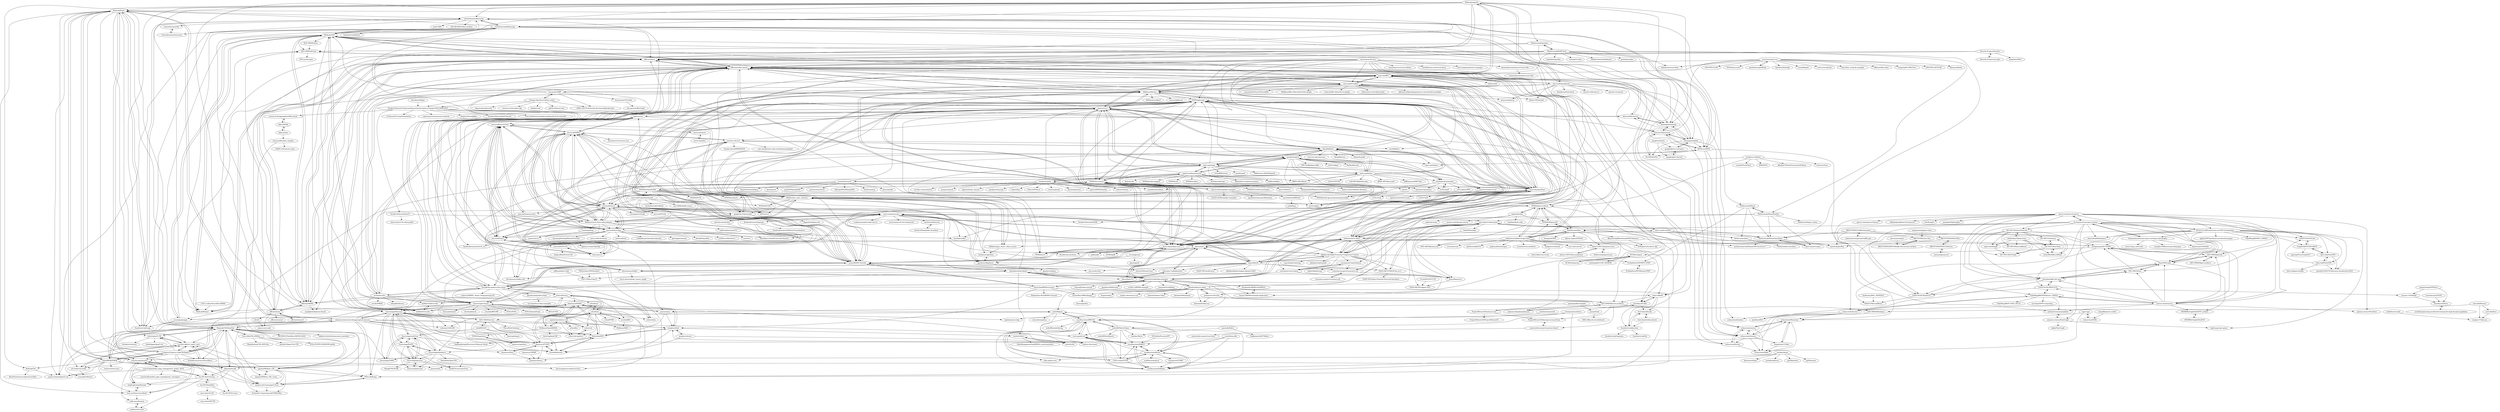 digraph G {
"WukLab/LegoOS" -> "MoatLab/Pond"
"WukLab/LegoOS" -> "WukLab/LITE"
"WukLab/LegoOS" -> "SymbioticLab/Infiniswap"
"WukLab/LegoOS" -> "erpc-io/eRPC"
"WukLab/LegoOS" -> "clusterfarmem/fastswap"
"WukLab/LegoOS" -> "WukLab/Clio"
"WukLab/LegoOS" -> "efficient/rdma_bench"
"WukLab/LegoOS" -> "WukLab/Hotpot"
"WukLab/LegoOS" -> "SymbioticLab/Leap"
"WukLab/LegoOS" -> "thustorage/Sherman"
"WukLab/LegoOS" -> "efficient/fasst"
"WukLab/LegoOS" -> "PlatformLab/Arachne"
"WukLab/LegoOS" -> "AIFM-sys/AIFM"
"WukLab/LegoOS" -> "shenango/shenango"
"WukLab/LegoOS" -> "microsoft/demikernel"
"PlatformLab/Homa" -> "PlatformLab/HomaModule"
"PlatformLab/Homa" -> "PlatformLab/HomaSimulation"
"PlatformLab/Homa" -> "NetSys/simulator"
"PlatformLab/Homa" -> "ProbabilisticINT/HPCC-PINT"
"mpi4py/mpi4py" -> "jbornschein/mpi4py-examples"
"mpi4py/mpi4py" -> "pmodels/mpich"
"mpi4py/mpi4py" -> "open-mpi/ompi"
"mpi4py/mpi4py" -> "mpitutorial/mpitutorial"
"mpi4py/mpi4py" -> "cyclops-community/ctf" ["e"=1]
"mpi4py/mpi4py" -> "jcmgray/quimb" ["e"=1]
"mpi4py/mpi4py" -> "openucx/ucx"
"mpi4py/mpi4py" -> "dgasmith/opt_einsum" ["e"=1]
"mpi4py/mpi4py" -> "mpi4py/setup-mpi"
"mpi4py/mpi4py" -> "h5py/h5py" ["e"=1]
"mpi4py/mpi4py" -> "ITensor/ITensor" ["e"=1]
"mpi4py/mpi4py" -> "esmf-org/esmf" ["e"=1]
"mpi4py/mpi4py" -> "jhrmnn/pyberny" ["e"=1]
"mpi4py/mpi4py" -> "spectralDNS/shenfun" ["e"=1]
"mpi4py/mpi4py" -> "trilinos/Trilinos" ["e"=1]
"microsoft/demikernel" -> "JunctionOS/junction"
"microsoft/demikernel" -> "erpc-io/eRPC"
"microsoft/demikernel" -> "capsule-rs/capsule" ["e"=1]
"microsoft/demikernel" -> "shenango/shenango"
"microsoft/demikernel" -> "demikernel/inetstack"
"microsoft/demikernel" -> "shenango/caladan"
"microsoft/demikernel" -> "mtcp-stack/mtcp" ["e"=1]
"microsoft/demikernel" -> "Mellanox/libvma"
"microsoft/demikernel" -> "Xilinx-CNS/onload" ["e"=1]
"microsoft/demikernel" -> "linux-rdma/rdma-core"
"microsoft/demikernel" -> "xrp-project/XRP"
"microsoft/demikernel" -> "Terabit-Ethernet/Understanding-network-stack-overheads-SIGCOMM-2021"
"microsoft/demikernel" -> "WukLab/LITE"
"microsoft/demikernel" -> "hermit-os/hermit-rs" ["e"=1]
"microsoft/demikernel" -> "WukLab/LegoOS"
"ooibc88/gam" -> "nusdbsystem/ARM-Net"
"ooibc88/gam" -> "etascale/argodsm"
"ooibc88/gam" -> "cool-squad/cool"
"ooibc88/gam" -> "uwsampa/grappa"
"efficient/mica" -> "efficient/HERD"
"efficient/mica" -> "efficient/mica2"
"efficient/mica" -> "efficient/fasst"
"efficient/mica" -> "opennvm/nvmkv"
"efficient/mica" -> "silt/silt"
"efficient/mica" -> "efficient/rdma_bench"
"efficient/mica" -> "efficient/memc3"
"efficient/mica" -> "SJTU-IPADS/drtmh"
"urcu/userspace-rcu" -> "kohler/masstree-beta" ["e"=1]
"urcu/userspace-rcu" -> "rmind/libqsbr" ["e"=1]
"urcu/userspace-rcu" -> "concurrencykit/ck" ["e"=1]
"urcu/userspace-rcu" -> "erpc-io/eRPC"
"urcu/userspace-rcu" -> "shuveb/io_uring-by-example" ["e"=1]
"urcu/userspace-rcu" -> "efficient/libcuckoo" ["e"=1]
"urcu/userspace-rcu" -> "wangziqi2013/BwTree" ["e"=1]
"urcu/userspace-rcu" -> "LPD-EPFL/ASCYLIB" ["e"=1]
"urcu/userspace-rcu" -> "khizmax/libcds" ["e"=1]
"urcu/userspace-rcu" -> "linux-rdma/rdma-core"
"urcu/userspace-rcu" -> "LPD-EPFL/CLHT" ["e"=1]
"urcu/userspace-rcu" -> "NVSL/linux-nova" ["e"=1]
"urcu/userspace-rcu" -> "paulmckrcu/perfbook"
"urcu/userspace-rcu" -> "OpenFastPath/ofp" ["e"=1]
"urcu/userspace-rcu" -> "efficient/rdma_bench"
"kaist-ina/ns2-xpass" -> "PlatformLab/HomaSimulation"
"accelio/accelio" -> "Mellanox/libvma"
"accelio/accelio" -> "openucx/ucx"
"accelio/accelio" -> "SoftRoCE/librxe-dev"
"accelio/accelio" -> "accelio/JXIO"
"accelio/accelio" -> "tarickb/the-geek-in-the-corner"
"accelio/accelio" -> "SoftRoCE/rxe-dev"
"accelio/accelio" -> "accelio/NBDX"
"accelio/accelio" -> "efficient/rdma_bench"
"accelio/accelio" -> "SymbioticLab/Infiniswap"
"accelio/accelio" -> "thustorage/octopus"
"accelio/accelio" -> "erpc-io/eRPC"
"accelio/accelio" -> "efficient/HERD"
"accelio/accelio" -> "ofiwg/librdmacm"
"animeshtrivedi/rdma-example" -> "jcxue/RDMA-Tutorial"
"animeshtrivedi/rdma-example" -> "efficient/rdma_bench"
"animeshtrivedi/rdma-example" -> "StarryVae/RDMA-tutorial"
"animeshtrivedi/rdma-example" -> "linux-rdma/perftest"
"animeshtrivedi/rdma-example" -> "animeshtrivedi/blog"
"animeshtrivedi/rdma-example" -> "claudebarthels/infinity"
"animeshtrivedi/rdma-example" -> "datenlord/async-rdma"
"animeshtrivedi/rdma-example" -> "tarickb/the-geek-in-the-corner"
"animeshtrivedi/rdma-example" -> "rhiswell/rdma-tutorial"
"animeshtrivedi/rdma-example" -> "linux-rdma/rdma-core"
"animeshtrivedi/rdma-example" -> "gpudirect/libibverbs"
"animeshtrivedi/rdma-example" -> "linzino7/RDMA-example-application"
"animeshtrivedi/rdma-example" -> "alvinkwok1/RDMA-EXAMPLE"
"animeshtrivedi/rdma-example" -> "w180112/RDMA-example"
"marshallward/f90nml" -> "aradi/fypp" ["e"=1]
"wxdwfc/rlib" -> "wxdwfc/rlibv2"
"wxdwfc/rlib" -> "minghust/ford"
"nets-cs-pub-ro/NDP" -> "PlatformLab/HomaSimulation"
"nets-cs-pub-ro/NDP" -> "kaist-ina/ns2-xpass"
"nets-cs-pub-ro/NDP" -> "inet-tub/ns3-datacenter"
"nets-cs-pub-ro/NDP" -> "NetSys/simulator"
"nets-cs-pub-ro/NDP" -> "vojislavdjukic/flux"
"nets-cs-pub-ro/NDP" -> "bobzhuyb/ns3-rdma"
"amazonlinux/amazon-ec2-net-utils" -> "amazonlinux/amazon-ec2-utils"
"efficient/memc3" -> "efficient/mica"
"microsoft/Freeflow" -> "efficient/rdma_bench"
"microsoft/Freeflow" -> "jcxue/RDMA-Tutorial"
"microsoft/Freeflow" -> "bobzhuyb/ns3-rdma"
"microsoft/Freeflow" -> "erpc-io/eRPC"
"microsoft/Freeflow" -> "Mellanox/libvma"
"microsoft/Freeflow" -> "WukLab/LITE"
"microsoft/Freeflow" -> "linux-rdma/rdma-core"
"microsoft/Freeflow" -> "linux-rdma/perftest"
"microsoft/Freeflow" -> "hustcat/k8s-rdma-device-plugin" ["e"=1]
"microsoft/Freeflow" -> "alibaba-edu/High-Precision-Congestion-Control"
"microsoft/Freeflow" -> "kubernetes-retired/poseidon" ["e"=1]
"microsoft/Freeflow" -> "k8snetworkplumbingwg/sriov-network-device-plugin" ["e"=1]
"microsoft/Freeflow" -> "bytedance/Collie"
"microsoft/Freeflow" -> "joyq-github/TensorFlowonK8s" ["e"=1]
"microsoft/Freeflow" -> "Mellanox/k8s-rdma-shared-dev-plugin" ["e"=1]
"open-mpi/hwloc" -> "numactl/numactl"
"open-mpi/hwloc" -> "memkind/memkind" ["e"=1]
"open-mpi/hwloc" -> "open-mpi/ompi"
"open-mpi/hwloc" -> "RRZE-HPC/likwid" ["e"=1]
"open-mpi/hwloc" -> "ofiwg/libfabric"
"open-mpi/hwloc" -> "intel/mpi-benchmarks"
"open-mpi/hwloc" -> "pmodels/mpich"
"open-mpi/hwloc" -> "NVIDIA/gdrcopy"
"open-mpi/hwloc" -> "mpi-forum/mpi-issues"
"open-mpi/hwloc" -> "UoB-HPC/BabelStream" ["e"=1]
"open-mpi/hwloc" -> "RRZE-HPC/kerncraft" ["e"=1]
"open-mpi/hwloc" -> "jeffhammond/HPCInfo" ["e"=1]
"open-mpi/hwloc" -> "pmem/rpma"
"open-mpi/hwloc" -> "LLNL/GOTCHA" ["e"=1]
"open-mpi/hwloc" -> "openucx/ucx"
"alvinkwok1/RDMA-EXAMPLE" -> "linzino7/RDMA-example-application"
"SJTU-IPADS/drtmh" -> "efficient/fasst"
"SJTU-IPADS/drtmh" -> "THU-jty/Aurogon"
"PlatformLab/HomaModule" -> "PlatformLab/Homa"
"PlatformLab/HomaModule" -> "PlatformLab/HomaSimulation"
"PlatformLab/HomaModule" -> "PlatformLab/grpc_homa"
"PlatformLab/HomaModule" -> "Terabit-Ethernet/dcPIM"
"PlatformLab/HomaModule" -> "inet-tub/ns3-datacenter"
"PlatformLab/HomaModule" -> "kaist-ina/ns2-xpass"
"skkucsl/aios" -> "skkucsl/d2fq"
"skkucsl/aios" -> "s3yonsei/blocked_samples"
"uds-se/autoreject" -> "HKUST-SING/SING-Weekly-Discussions-Archive"
"google/schedviz" -> "google/ghost-userspace"
"google/schedviz" -> "google/ghost-kernel"
"nerscadmin/IPM" -> "LLNL/wrap"
"streamjoin/nusthesis" -> "nusdbsystem/ARM-Net"
"streamjoin/nusthesis" -> "nusdbsystem/forkbase"
"streamjoin/nusthesis" -> "ooibc88/FabricSharp"
"WukLab/LITE" -> "WukLab/Hotpot"
"WukLab/LITE" -> "efficient/fasst"
"WukLab/LITE" -> "efficient/HERD"
"WukLab/LITE" -> "efficient/rdma_bench"
"WukLab/LITE" -> "SJTU-IPADS/krcore-artifacts"
"WukLab/LITE" -> "thustorage/octopus"
"WukLab/LITE" -> "SymbioticLab/Leap"
"WukLab/LITE" -> "SymbioticLab/Infiniswap"
"WukLab/LITE" -> "SJTU-IPADS/drtmh"
"WukLab/LITE" -> "clusterfarmem/fastswap"
"WukLab/LITE" -> "SJTU-IPADS/drtm"
"WukLab/LITE" -> "uwsampa/grappa"
"SymbioticLab/Justitia" -> "SymbioticLab/Aequitas"
"SymbioticLab/Justitia" -> "host-bench/husky"
"SymbioticLab/Justitia" -> "SymbioticLab/Sol" ["e"=1]
"aws/aws-ofi-nccl" -> "ofiwg/libfabric"
"aws/aws-ofi-nccl" -> "google/nccl-fastsocket"
"aws/aws-ofi-nccl" -> "aws/libfabric"
"aws/aws-ofi-nccl" -> "microsoft/NPKit"
"aws/aws-ofi-nccl" -> "aws-samples/aws-efa-nccl-baseami-pipeline"
"aws/aws-ofi-nccl" -> "ROCm/rccl" ["e"=1]
"aws/aws-ofi-nccl" -> "Mellanox/nccl-rdma-sharp-plugins"
"aws/aws-ofi-nccl" -> "Sandia-OpenSHMEM/SOS" ["e"=1]
"thustorage/octopus" -> "WukLab/Hotpot"
"thustorage/octopus" -> "pmem/rpma"
"thustorage/octopus" -> "efficient/rdma_bench"
"thustorage/octopus" -> "WukLab/LITE"
"thustorage/octopus" -> "ooibc88/gam"
"thustorage/octopus" -> "DICL/CCEH" ["e"=1]
"thustorage/octopus" -> "linux-pmfs/pmfs" ["e"=1]
"thustorage/octopus" -> "sfu-dis/pibench" ["e"=1]
"thustorage/octopus" -> "utsaslab/RECIPE" ["e"=1]
"thustorage/octopus" -> "thustorage/nvm-datastructure" ["e"=1]
"thustorage/octopus" -> "NVSL/NOVA" ["e"=1]
"thustorage/octopus" -> "jcxue/RDMA-Tutorial"
"thustorage/octopus" -> "thustorage/Sherman"
"thustorage/octopus" -> "NVSL/OptaneStudy" ["e"=1]
"pmem/pmdk-examples" -> "pmem/book"
"pmem/pmdk-examples" -> "pmem/rpma"
"pmem/book" -> "DIR-LAB/ycsb-storedsbench"
"tarickb/the-geek-in-the-corner" -> "efficient/rdma_bench"
"tarickb/the-geek-in-the-corner" -> "jcxue/RDMA-Tutorial"
"tarickb/the-geek-in-the-corner" -> "linux-rdma/perftest"
"tarickb/the-geek-in-the-corner" -> "linux-rdma/rdma-core"
"tarickb/the-geek-in-the-corner" -> "animeshtrivedi/rdma-example"
"tarickb/the-geek-in-the-corner" -> "zrlio/softiwarp"
"tarickb/the-geek-in-the-corner" -> "thustorage/octopus"
"tarickb/the-geek-in-the-corner" -> "coolriver/RDMA_Aware_Programming-CN"
"tarickb/the-geek-in-the-corner" -> "accelio/accelio"
"tarickb/the-geek-in-the-corner" -> "jgunthorpe/python-rdma"
"tarickb/the-geek-in-the-corner" -> "claudebarthels/infinity"
"tarickb/the-geek-in-the-corner" -> "clusterfarmem/fastswap"
"tarickb/the-geek-in-the-corner" -> "WukLab/LITE"
"tarickb/the-geek-in-the-corner" -> "SJTU-IPADS/xstore"
"tarickb/the-geek-in-the-corner" -> "efficient/HERD"
"ralfkundel/p4-codel" -> "PIFO-TM/ns3-bmv2"
"claudebarthels/infinity" -> "jcxue/RDMA-Tutorial"
"claudebarthels/infinity" -> "linzino7/RDMA-example-application"
"claudebarthels/infinity" -> "efficient/rdma_bench"
"claudebarthels/infinity" -> "animeshtrivedi/rdma-example"
"claudebarthels/infinity" -> "thustorage/octopus"
"claudebarthels/infinity" -> "wxdwfc/rlib"
"claudebarthels/infinity" -> "wxdwfc/rlibv2"
"apache/incubator-crail" -> "zrlio/disni"
"apache/incubator-crail" -> "zrlio/crail"
"apache/incubator-crail" -> "Mellanox/SparkRDMA"
"apache/incubator-crail" -> "zrlio/crail-spark-io"
"apache/incubator-crail" -> "zrlio/albis"
"accelio/JXIO" -> "zrlio/disni"
"accelio/JXIO" -> "Mellanox/R4H"
"miqianmimi/paper-notes" -> "HKUST-SING/ns3-dcn"
"shenango/shenango" -> "shenango/caladan"
"shenango/shenango" -> "aliireza/ddio-bench"
"shenango/shenango" -> "JunctionOS/junction"
"ease-lab/Hermes" -> "ease-lab/Zeus"
"ease-lab/Hermes" -> "vasigavr1/Odyssey"
"ease-lab/Hermes" -> "SJTU-IPADS/librdpma"
"jgunthorpe/python-rdma" -> "syoyo/python-rdma-examples"
"Eideticom/p2pmem-pci" -> "sbates130272/p2pmem-test"
"P4Simulator/P4Simulator" -> "PIFO-TM/ns3-bmv2"
"cgorenflo/fabric" -> "shankur/fabric"
"cgorenflo/fabric" -> "thakkarparth007/fabric"
"ysarch-lab/nimble_page_management_asplos_2019" -> "ysarch-lab/nimble_page_management_userspace"
"ysarch-lab/nimble_page_management_asplos_2019" -> "cosmoss-jigu/memtis"
"ysarch-lab/nimble_page_management_asplos_2019" -> "Sys-KU/AutoTiering"
"ysarch-lab/nimble_page_management_asplos_2019" -> "lingfenghsiang/Nomad"
"ysarch-lab/nimble_page_management_asplos_2019" -> "project-kona/asplos21-ae"
"HKUST-SING/SING-Weekly-Discussions-Archive" -> "HKUST-SING/ns3-dcn"
"Funatiq/gossip" -> "openucx/xccl"
"numactl/numactl" -> "open-mpi/hwloc"
"numactl/numactl" -> "libhugetlbfs/libhugetlbfs" ["e"=1]
"numactl/numactl" -> "intel/numatop"
"numactl/numactl" -> "pmem/pmdk" ["e"=1]
"numactl/numactl" -> "memkind/memkind" ["e"=1]
"numactl/numactl" -> "hpcg-benchmark/hpcg" ["e"=1]
"numactl/numactl" -> "hpc/xpmem" ["e"=1]
"numactl/numactl" -> "openucx/ucx"
"numactl/numactl" -> "graph500/graph500" ["e"=1]
"numactl/numactl" -> "pmem/ndctl" ["e"=1]
"numactl/numactl" -> "gormanm/mmtests" ["e"=1]
"numactl/numactl" -> "jcxue/RDMA-Tutorial"
"open-mpi/ompi" -> "pmodels/mpich"
"open-mpi/ompi" -> "openucx/ucx"
"open-mpi/ompi" -> "NVIDIA/nccl" ["e"=1]
"open-mpi/ompi" -> "mpitutorial/mpitutorial"
"open-mpi/ompi" -> "ofiwg/libfabric"
"open-mpi/ompi" -> "NVIDIA/gdrcopy"
"open-mpi/ompi" -> "open-mpi/hwloc"
"open-mpi/ompi" -> "linux-rdma/rdma-core"
"open-mpi/ompi" -> "NVIDIA/nccl-tests"
"open-mpi/ompi" -> "SchedMD/slurm" ["e"=1]
"open-mpi/ompi" -> "spack/spack" ["e"=1]
"open-mpi/ompi" -> "pytorch/gloo" ["e"=1]
"open-mpi/ompi" -> "linux-rdma/perftest"
"open-mpi/ompi" -> "kokkos/kokkos" ["e"=1]
"open-mpi/ompi" -> "Reference-LAPACK/lapack" ["e"=1]
"NVIDIA/gdrcopy" -> "Mellanox/nv_peer_memory"
"NVIDIA/gdrcopy" -> "openucx/ucx"
"NVIDIA/gdrcopy" -> "NVIDIA/multi-gpu-programming-models" ["e"=1]
"NVIDIA/gdrcopy" -> "NVIDIA/nccl" ["e"=1]
"NVIDIA/gdrcopy" -> "linux-rdma/perftest"
"NVIDIA/gdrcopy" -> "Mellanox/nccl-rdma-sharp-plugins"
"NVIDIA/gdrcopy" -> "NVIDIA/nccl-tests"
"NVIDIA/gdrcopy" -> "linux-rdma/rdma-core"
"NVIDIA/gdrcopy" -> "jcxue/RDMA-Tutorial"
"NVIDIA/gdrcopy" -> "NVIDIA/nvbench" ["e"=1]
"NVIDIA/gdrcopy" -> "Mellanox/gpu_direct_rdma_access"
"NVIDIA/gdrcopy" -> "gpudirect/libgdsync"
"NVIDIA/gdrcopy" -> "NVIDIA/gds-nvidia-fs"
"NVIDIA/gdrcopy" -> "microsoft/msccl"
"NVIDIA/gdrcopy" -> "enfiskutensykkel/ssd-gpu-dma"
"GraphSAINT/GNN-ARCH" -> "GATECH-EIC/GCoD"
"GraphSAINT/GNN-ARCH" -> "pgroupATusc/GraphACT"
"GraphSAINT/GNN-ARCH" -> "sharc-lab/GenGNN"
"openucx/sparkucx" -> "NVIDIA/sparkucx"
"quiver-team/torch-quiver" -> "zhiqi-0/PaGraph"
"quiver-team/torch-quiver" -> "YukeWang96/GNNAdvisor_OSDI21"
"quiver-team/torch-quiver" -> "SNU-ARC/Ginex"
"quiver-team/torch-quiver" -> "chenzhao/light-dist-gnn"
"quiver-team/torch-quiver" -> "marius-team/marius"
"quiver-team/torch-quiver" -> "ch-wan/awesome-gnn-systems"
"quiver-team/torch-quiver" -> "iDC-NEU/NeutronStarLite"
"quiver-team/torch-quiver" -> "SJTU-IPADS/gnnlab"
"quiver-team/torch-quiver" -> "quiver-team/quiver-feature"
"quiver-team/torch-quiver" -> "alibaba/graphlearn-for-pytorch" ["e"=1]
"quiver-team/torch-quiver" -> "plasma-umass/NextDoor" ["e"=1]
"quiver-team/torch-quiver" -> "lsds/KungFu" ["e"=1]
"quiver-team/torch-quiver" -> "gsampler9/gSampler"
"quiver-team/torch-quiver" -> "uclasystem/dorylus"
"quiver-team/torch-quiver" -> "BUAA-CI-LAB/Literatures-on-GNN-Acceleration"
"ofiwg/libfabric" -> "aws/aws-ofi-nccl"
"ofiwg/libfabric" -> "openucx/ucx"
"ofiwg/libfabric" -> "mercury-hpc/mercury" ["e"=1]
"ofiwg/libfabric" -> "linux-rdma/rdma-core"
"ofiwg/libfabric" -> "ofiwg/fabtests" ["e"=1]
"ofiwg/libfabric" -> "ofiwg/ofi-guide"
"ofiwg/libfabric" -> "linux-rdma/perftest"
"ofiwg/libfabric" -> "efficient/rdma_bench"
"ofiwg/libfabric" -> "NVIDIA/gdrcopy"
"ofiwg/libfabric" -> "pmodels/mpich"
"ofiwg/libfabric" -> "open-mpi/ompi"
"ofiwg/libfabric" -> "ROCm/rccl" ["e"=1]
"ofiwg/libfabric" -> "daos-stack/daos" ["e"=1]
"ofiwg/libfabric" -> "intel/mpi-benchmarks"
"ofiwg/libfabric" -> "open-mpi/hwloc"
"tago-tech/dragdl" -> "iDC-NEU/HyTGraph"
"WukLab/pDPM" -> "utsaslab/dinomo"
"WukLab/pDPM" -> "dmemsys/FUSEE"
"WukLab/pDPM" -> "minghust/ford"
"WukLab/pDPM" -> "dmemsys/SMART"
"wxdwfc/rlibv2" -> "wxdwfc/rlib"
"wxdwfc/rlibv2" -> "DataManagementLab/RDMA_synchronization"
"uclasystem/Semeru" -> "uclasystem/canvas"
"uclasystem/Semeru" -> "uclasystem/MemLiner"
"uclasystem/Semeru" -> "uclasystem/Mako"
"uclasystem/Semeru" -> "uclasystem/hermit"
"uclasystem/Semeru" -> "wangchenxi7/Atlas"
"alibaba-edu/High-Precision-Congestion-Control" -> "bobzhuyb/ns3-rdma"
"alibaba-edu/High-Precision-Congestion-Control" -> "inet-tub/ns3-datacenter"
"alibaba-edu/High-Precision-Congestion-Control" -> "conweave-project/conweave-ns3"
"alibaba-edu/High-Precision-Congestion-Control" -> "aliyun/SimAI"
"alibaba-edu/High-Precision-Congestion-Control" -> "NASA-NJU/UNISON-for-ns-3"
"alibaba-edu/High-Precision-Congestion-Control" -> "astra-sim/astra-sim"
"alibaba-edu/High-Precision-Congestion-Control" -> "snowzjx/ns3-ecn-sharp"
"alibaba-edu/High-Precision-Congestion-Control" -> "snowzjx/ns3-load-balance"
"alibaba-edu/High-Precision-Congestion-Control" -> "aliyun/aicb"
"alibaba-edu/High-Precision-Congestion-Control" -> "ProbabilisticINT/HPCC-PINT"
"alibaba-edu/High-Precision-Congestion-Control" -> "danushkam/rocc"
"alibaba-edu/High-Precision-Congestion-Control" -> "linux-rdma/perftest"
"alibaba-edu/High-Precision-Congestion-Control" -> "jcxue/RDMA-Tutorial"
"alibaba-edu/High-Precision-Congestion-Control" -> "nsg-ethz/p4-learning" ["e"=1]
"alibaba-edu/High-Precision-Congestion-Control" -> "jafingerhut/p4-guide" ["e"=1]
"openucx/ucx" -> "linux-rdma/rdma-core"
"openucx/ucx" -> "linux-rdma/perftest"
"openucx/ucx" -> "NVIDIA/gdrcopy"
"openucx/ucx" -> "ofiwg/libfabric"
"openucx/ucx" -> "open-mpi/ompi"
"openucx/ucx" -> "jcxue/RDMA-Tutorial"
"openucx/ucx" -> "efficient/rdma_bench"
"openucx/ucx" -> "Mellanox/nv_peer_memory"
"openucx/ucx" -> "openucx/ucc"
"openucx/ucx" -> "NVIDIA/nccl" ["e"=1]
"openucx/ucx" -> "Mellanox/libvma"
"openucx/ucx" -> "erpc-io/eRPC"
"openucx/ucx" -> "pmodels/mpich"
"openucx/ucx" -> "accelio/accelio"
"openucx/ucx" -> "NVIDIA/nccl-tests"
"datacenter/empirical-traffic-gen" -> "HKUST-SING/TrafficGenerator"
"astra-sim/astra-sim" -> "mlcommons/chakra"
"astra-sim/astra-sim" -> "aliyun/SimAI"
"astra-sim/astra-sim" -> "aliyun/aicb"
"astra-sim/astra-sim" -> "microsoft/vidur" ["e"=1]
"astra-sim/astra-sim" -> "mlcommons/chakra-old"
"astra-sim/astra-sim" -> "alibaba-edu/High-Precision-Congestion-Control"
"astra-sim/astra-sim" -> "scalesim-project/scale-sim-v2" ["e"=1]
"astra-sim/astra-sim" -> "microsoft/msccl"
"astra-sim/astra-sim" -> "zartbot/shallowsim"
"astra-sim/astra-sim" -> "facebookresearch/param"
"astra-sim/astra-sim" -> "calculon-ai/calculon"
"astra-sim/astra-sim" -> "Broadcom/csg-htsim"
"astra-sim/astra-sim" -> "microsoft/taccl"
"astra-sim/astra-sim" -> "accel-sim/accel-sim-framework" ["e"=1]
"astra-sim/astra-sim" -> "inet-tub/ns3-datacenter"
"SymbioticLab/Leap" -> "clusterfarmem/fastswap"
"facebookresearch/param" -> "mlcommons/chakra"
"facebookresearch/param" -> "facebookresearch/HolisticTraceAnalysis" ["e"=1]
"facebookresearch/param" -> "mlcommons/chakra-old"
"facebookresearch/param" -> "astra-sim/astra-sim"
"silt/silt" -> "opennvm/nvmkv"
"openucx/ucc" -> "Mellanox/nccl-rdma-sharp-plugins"
"openucx/ucc" -> "microsoft/NPKit"
"openucx/ucc" -> "microsoft/taccl"
"openucx/ucc" -> "microsoft/msccl"
"openucx/ucc" -> "facebookresearch/torch_ucc"
"openucx/ucc" -> "microsoft/mscclpp"
"openucx/ucc" -> "openucx/ucx"
"openucx/ucc" -> "microsoft/msccl-tools"
"openucx/ucc" -> "gpudirect/libgdsync"
"StarryVae/RDMA-tutorial" -> "animeshtrivedi/rdma-example"
"StarryVae/RDMA-tutorial" -> "jcxue/RDMA-Tutorial"
"StarryVae/RDMA-tutorial" -> "efficient/rdma_bench"
"StarryVae/RDMA-tutorial" -> "HaifengSun-Kira/RDMA-Tutorial"
"StarryVae/RDMA-tutorial" -> "PDS-Lab/Rcmp"
"StarryVae/RDMA-tutorial" -> "howardlau1999/rdmapp"
"StarryVae/RDMA-tutorial" -> "minghust/ford"
"resource-disaggregation/blk-switch" -> "skkucsl/d2fq"
"iDC-NEU/NeutronStarLite" -> "iDC-NEU/GeoGauss"
"iDC-NEU/NeutronStarLite" -> "iDC-NEU/NeuChain"
"iDC-NEU/NeutronStarLite" -> "Seafoodair/Openreview"
"iDC-NEU/NeutronStarLite" -> "btcly/BlockBenchMark"
"iDC-NEU/NeutronStarLite" -> "iDC-NEU/NeutronBench"
"iDC-NEU/NeutronStarLite" -> "chenzhao/light-dist-gnn"
"iDC-NEU/NeutronStarLite" -> "tago-tech/dragdl"
"iDC-NEU/NeutronStarLite" -> "iDC-NEU/HyTGraph"
"ooibc88/FabricSharp" -> "cool-squad/cool"
"ooibc88/FabricSharp" -> "nusdbsystem/ARM-Net"
"ooibc88/FabricSharp" -> "nusdbsystem/forkbase"
"ooibc88/FabricSharp" -> "nusdbsystem/falcon"
"ooibc88/FabricSharp" -> "ooibc88/blockbench" ["e"=1]
"ooibc88/FabricSharp" -> "COOL-cohort/COOL"
"ooibc88/FabricSharp" -> "shankur/fabric"
"ooibc88/FabricSharp" -> "nusdbsystem/HAKES"
"ooibc88/FabricSharp" -> "ooibc88/gam"
"cool-squad/cool" -> "nusdbsystem/forkbase"
"cool-squad/cool" -> "nusdbsystem/HAKES"
"cool-squad/cool" -> "nusdbsystem/ARM-Net"
"nusdbsystem/falcon" -> "nusdbsystem/forkbase"
"nusdbsystem/falcon" -> "nusdbsystem/HAKES"
"nusdbsystem/falcon" -> "nusdbsystem/ARM-Net"
"nusdbsystem/falcon" -> "cool-squad/cool"
"nusdbsystem/falcon" -> "sbip-sg/discover"
"nusdbsystem/falcon" -> "nusdbsystem/pivot"
"nusdbsystem/falcon" -> "wannature/COMIC"
"nusdbsystem/falcon" -> "COOL-cohort/COOL"
"ut-osa/gpunet" -> "gpufs/gpufs"
"ut-osa/gpunet" -> "gpudirect/libgdsync"
"paulmckrcu/perfbook" -> "urcu/userspace-rcu"
"pmem/rpma" -> "hpides/pmem-olap"
"pmem/rpma" -> "WukLab/pDPM"
"pmem/rpma" -> "thustorage/octopus"
"pmem/rpma" -> "minghust/ford"
"SoftRoCE/rxe-dev" -> "SoftRoCE/librxe-dev"
"SoftRoCE/rxe-dev" -> "zrlio/softiwarp"
"SoftRoCE/rxe-dev" -> "efficient/rdma_bench"
"SoftRoCE/rxe-dev" -> "efficient/fasst"
"SoftRoCE/rxe-dev" -> "WukLab/LITE"
"SoftRoCE/librxe-dev" -> "SoftRoCE/rxe-dev"
"Mellanox/gpu_direct_rdma_access" -> "Mellanox/nv_peer_memory"
"Mellanox/gpu_direct_rdma_access" -> "karakozov/gpudma"
"Seafoodair/Openreview" -> "iDC-NEU/NeutronStarLite"
"Seafoodair/Openreview" -> "tago-tech/dragdl"
"Seafoodair/Openreview" -> "iDC-NEU/NeuChain"
"Seafoodair/Openreview" -> "iDC-NEU/HyTGraph"
"Seafoodair/Openreview" -> "iDC-NEU/NeutronBench"
"Seafoodair/Openreview" -> "btcly/BlockBenchMark"
"efficient/HERD" -> "efficient/fasst"
"efficient/HERD" -> "efficient/rdma_bench"
"efficient/HERD" -> "efficient/mica"
"efficient/HERD" -> "SJTU-IPADS/drtmh"
"efficient/HERD" -> "anujkaliaiitd/pmem-bench"
"efficient/HERD" -> "WukLab/LITE"
"Derecho-Project/cascade" -> "Derecho-Project/derecho"
"snowzjx/ns3-ecn-sharp" -> "snowzjx/ns3-load-balance"
"snowzjx/ns3-ecn-sharp" -> "PIFO-TM/ns3-bmv2"
"snowzjx/ns3-ecn-sharp" -> "danushkam/rocc"
"Mellanox/nccl-rdma-sharp-plugins" -> "microsoft/NPKit"
"Mellanox/nccl-rdma-sharp-plugins" -> "google/nccl-fastsocket"
"Mellanox/nccl-rdma-sharp-plugins" -> "Mellanox/nv_peer_memory"
"Mellanox/nccl-rdma-sharp-plugins" -> "microsoft/msccl"
"Mellanox/nccl-rdma-sharp-plugins" -> "microsoft/msccl-tools"
"Mellanox/nccl-rdma-sharp-plugins" -> "openucx/ucc"
"Mellanox/nccl-rdma-sharp-plugins" -> "gpudirect/libgdsync"
"Mellanox/nccl-rdma-sharp-plugins" -> "NVIDIA/gdrcopy"
"Mellanox/nccl-rdma-sharp-plugins" -> "uxlfoundation/oneCCL" ["e"=1]
"Mellanox/nccl-rdma-sharp-plugins" -> "openucx/xccl"
"Mellanox/nccl-rdma-sharp-plugins" -> "Funatiq/gossip"
"Mellanox/nccl-rdma-sharp-plugins" -> "microsoft/mscclpp"
"Mellanox/nccl-rdma-sharp-plugins" -> "aws/aws-ofi-nccl"
"clusterfarmem/fastswap" -> "clusterfarmem/cfm"
"clusterfarmem/fastswap" -> "AIFM-sys/AIFM"
"clusterfarmem/fastswap" -> "SymbioticLab/Leap"
"clusterfarmem/fastswap" -> "uclasystem/canvas"
"clusterfarmem/fastswap" -> "uclasystem/Semeru"
"clusterfarmem/fastswap" -> "spcl/CoRM"
"clusterfarmem/fastswap" -> "SymbioticLab/Infiniswap"
"clusterfarmem/fastswap" -> "ANLAB-KAIST/dilos-artifact"
"clusterfarmem/fastswap" -> "uclasystem/hermit"
"clusterfarmem/fastswap" -> "clusterfarmem/clustersim"
"ProbabilisticINT/HPCC-PINT" -> "ProbabilisticINT/Mininet-PINT"
"clusterfarmem/cfm" -> "clusterfarmem/clustersim"
"intel/intel-pmwatch" -> "hpides/pmem-olap"
"aliireza/ddio-bench" -> "anujkaliaiitd/pmem-bench"
"aliireza/ddio-bench" -> "efficient/fasst"
"aliireza/ddio-bench" -> "shenango/shenango"
"ProbabilisticINT/Mininet-PINT" -> "ProbabilisticINT/HPCC-PINT"
"HKUST-SING/ns3-dcn" -> "HKUST-SING/SING-Weekly-Discussions-Archive"
"openucx/xccl" -> "facebookresearch/torch_ucc"
"clusterfarmem/clustersim" -> "clusterfarmem/cfm"
"NVIDIA/gds-nvidia-fs" -> "NVIDIA/MagnumIO"
"NVIDIA/gds-nvidia-fs" -> "ZaidQureshi/bam"
"NVIDIA/gds-nvidia-fs" -> "enfiskutensykkel/ssd-gpu-dma"
"NVIDIA/gds-nvidia-fs" -> "SNU-ARC/flashneuron"
"NVIDIA/gds-nvidia-fs" -> "thustorage/lambda-io"
"NVIDIA/gds-nvidia-fs" -> "K-Wu/pytorch-direct_dgl"
"NVIDIA/gds-nvidia-fs" -> "rapidsai/kvikio"
"NVIDIA/gds-nvidia-fs" -> "NVIDIA/gdrcopy"
"NVIDIA/gds-nvidia-fs" -> "Mellanox/nv_peer_memory"
"NVIDIA/MagnumIO" -> "NVIDIA/gds-nvidia-fs"
"NVIDIA/MagnumIO" -> "ZaidQureshi/bam"
"ZaidQureshi/bam" -> "enfiskutensykkel/ssd-gpu-dma"
"ZaidQureshi/bam" -> "jeongminpark417/GIDS"
"ZaidQureshi/bam" -> "NVIDIA/gds-nvidia-fs"
"ZaidQureshi/bam" -> "NVIDIA/MagnumIO"
"ZaidQureshi/bam" -> "lineagech/GMT"
"ZaidQureshi/bam" -> "snu-csl/nvmevirt" ["e"=1]
"ZaidQureshi/bam" -> "illinois-impact/EMOGI"
"ZaidQureshi/bam" -> "thustorage/lambda-io"
"ZaidQureshi/bam" -> "IllinoisGraphBenchmark/IGB-Datasets"
"ZaidQureshi/bam" -> "sbates130272/p2pmem-test"
"nusdbsystem/pivot" -> "nusdbsystem/falcon"
"BUAA-CI-LAB/Literatures-on-GNN-Acceleration" -> "ch-wan/awesome-gnn-systems"
"BUAA-CI-LAB/Literatures-on-GNN-Acceleration" -> "GATECH-EIC/GCoD"
"BUAA-CI-LAB/Literatures-on-GNN-Acceleration" -> "sharc-lab/FlowGNN"
"BUAA-CI-LAB/Literatures-on-GNN-Acceleration" -> "GraphSAINT/GNN-ARCH"
"BUAA-CI-LAB/Literatures-on-GNN-Acceleration" -> "sharc-lab/GenGNN"
"BUAA-CI-LAB/Literatures-on-GNN-Acceleration" -> "chenxuhao/ReadingList" ["e"=1]
"BUAA-CI-LAB/Literatures-on-GNN-Acceleration" -> "hgyhungry/ge-spmm" ["e"=1]
"BUAA-CI-LAB/Literatures-on-GNN-Acceleration" -> "zjjzby/GNN-hardware-acceleration-paper"
"BUAA-CI-LAB/Literatures-on-GNN-Acceleration" -> "YukeWang96/MGG_OSDI23"
"BUAA-CI-LAB/Literatures-on-GNN-Acceleration" -> "jasonlin316/GCN-Inference-Acceleration-HLS"
"BUAA-CI-LAB/Literatures-on-GNN-Acceleration" -> "zhiqi-0/PaGraph"
"BUAA-CI-LAB/Literatures-on-GNN-Acceleration" -> "GATECH-EIC/PipeGCN"
"BUAA-CI-LAB/Literatures-on-GNN-Acceleration" -> "amazon-science/FeatGraph"
"BUAA-CI-LAB/Literatures-on-GNN-Acceleration" -> "jeongminpark417/GIDS"
"BUAA-CI-LAB/Literatures-on-GNN-Acceleration" -> "Oceanusity/awesome-gnns-on-large-scale-graphs"
"uclasystem/dorylus" -> "uclasystem/bamboo" ["e"=1]
"uclasystem/dorylus" -> "uclasystem/MemLiner"
"uclasystem/dorylus" -> "uclasystem/Semeru"
"uclasystem/dorylus" -> "YukeWang96/GNNAdvisor_OSDI21"
"uclasystem/dorylus" -> "jiazhihao/ROC"
"Orange-OpenSource/bmc-cache" -> "xrp-project/XRP"
"Orange-OpenSource/bmc-cache" -> "Terabit-Ethernet/Understanding-network-stack-overheads-SIGCOMM-2021"
"Orange-OpenSource/bmc-cache" -> "vbpf/prevail" ["e"=1]
"Orange-OpenSource/bmc-cache" -> "epfl-dcsl/lancet-tool"
"Orange-OpenSource/bmc-cache" -> "xdp-project/xdp-tools" ["e"=1]
"Orange-OpenSource/bmc-cache" -> "vmware-archive/p4c-xdp" ["e"=1]
"Orange-OpenSource/bmc-cache" -> "QMUL-EECS-Networks-Systems/ebpf-sketches"
"PlatformLab/RAMCloud" -> "kohler/masstree-beta" ["e"=1]
"PlatformLab/RAMCloud" -> "PlatformLab/Arachne"
"PlatformLab/RAMCloud" -> "pmem/pmemkv" ["e"=1]
"PlatformLab/RAMCloud" -> "efficient/mica"
"PlatformLab/RAMCloud" -> "efficient/rdma_bench"
"PlatformLab/RAMCloud" -> "PlatformLab/HomaSimulation"
"PlatformLab/RAMCloud" -> "uwsampa/grappa"
"PlatformLab/RAMCloud" -> "PlatformLab/HomaModule"
"PlatformLab/RAMCloud" -> "PlatformLab/Homa"
"PlatformLab/RAMCloud" -> "logcabin/logcabin" ["e"=1]
"PlatformLab/RAMCloud" -> "Cavalia/Cavalia" ["e"=1]
"PlatformLab/RAMCloud" -> "erpc-io/eRPC"
"PlatformLab/RAMCloud" -> "efficient/fasst"
"PlatformLab/RAMCloud" -> "oltpbenchmark/oltpbench" ["e"=1]
"PlatformLab/RAMCloud" -> "efficient/HERD"
"WukLab/Clio" -> "project-kona/asplos21-ae"
"WukLab/Clio" -> "BorisPis/nicmem-asplos22-artifact"
"SJTU-IPADS/xstore" -> "iotlpf/ROLEX"
"SJTU-IPADS/xstore" -> "thustorage/Sherman"
"SJTU-IPADS/xstore" -> "dmemsys/FUSEE"
"SJTU-IPADS/xstore" -> "utsaslab/dinomo"
"SJTU-IPADS/xstore" -> "WukLab/pDPM"
"SJTU-IPADS/xstore" -> "minghust/ford"
"SJTU-IPADS/xstore" -> "Pfzuo/Path-Hashing"
"microsoft/superbenchmark" -> "SymbioticLab/Oobleck" ["e"=1]
"microsoft/superbenchmark" -> "microsoft/mscclpp"
"microsoft/superbenchmark" -> "msr-fiddle/philly-traces" ["e"=1]
"microsoft/superbenchmark" -> "microsoft/msccl"
"microsoft/superbenchmark" -> "NVIDIA/nvbandwidth"
"microsoft/superbenchmark" -> "InternLM/AcmeTrace" ["e"=1]
"microsoft/superbenchmark" -> "microsoft/NPKit"
"microsoft/superbenchmark" -> "microsoft/Tutel" ["e"=1]
"AIFM-sys/AIFM" -> "clusterfarmem/fastswap"
"AIFM-sys/AIFM" -> "uclasystem/Semeru"
"AIFM-sys/AIFM" -> "Nu-NSDI23/Nu"
"AIFM-sys/AIFM" -> "uclasystem/MemLiner"
"AIFM-sys/AIFM" -> "uclasystem/canvas"
"AIFM-sys/AIFM" -> "JunctionOS/junction"
"AIFM-sys/AIFM" -> "dmemsys/SMART"
"Mellanox/libvma" -> "Mellanox/sockperf" ["e"=1]
"Mellanox/libvma" -> "efficient/rdma_bench"
"Mellanox/libvma" -> "jcxue/RDMA-Tutorial"
"Mellanox/libvma" -> "erpc-io/eRPC"
"Mellanox/libvma" -> "linux-rdma/perftest"
"Mellanox/libvma" -> "linux-rdma/rdma-core"
"Mellanox/libvma" -> "microsoft/Freeflow"
"Mellanox/libvma" -> "Xilinx-CNS/onload" ["e"=1]
"Mellanox/libvma" -> "accelio/accelio"
"Mellanox/libvma" -> "openucx/ucx"
"Mellanox/libvma" -> "mtcp-stack/mtcp" ["e"=1]
"Mellanox/libvma" -> "NVIDIA/gdrcopy"
"Mellanox/libvma" -> "efficient/fasst"
"Mellanox/libvma" -> "ansyun/dpdk-ans" ["e"=1]
"Mellanox/libvma" -> "tarickb/the-geek-in-the-corner"
"nusdbsystem/ARM-Net" -> "cool-squad/cool"
"nusdbsystem/ARM-Net" -> "nusdbsystem/falcon"
"nusdbsystem/ARM-Net" -> "nusdbsystem/forkbase"
"nusdbsystem/ARM-Net" -> "nusdbsystem/HAKES"
"nusdbsystem/ARM-Net" -> "COOL-cohort/COOL"
"nusdbsystem/ARM-Net" -> "ooibc88/FabricSharp"
"nusdbsystem/ARM-Net" -> "sbip-sg/discover"
"nusdbsystem/ARM-Net" -> "ooibc88/gam"
"nusdbsystem/ARM-Net" -> "ooibc88/modelslicing"
"amazon-science/FeatGraph" -> "xiezhq-hermann/graphiler"
"amazon-science/FeatGraph" -> "dglai/FeatGraph"
"amazon-science/FeatGraph" -> "hgyhungry/ge-spmm" ["e"=1]
"microsoft/msccl" -> "microsoft/msccl-tools"
"microsoft/msccl" -> "microsoft/mscclpp"
"microsoft/msccl" -> "microsoft/taccl"
"microsoft/msccl" -> "microsoft/NPKit"
"microsoft/msccl" -> "Azure/msccl"
"microsoft/msccl" -> "Mellanox/nccl-rdma-sharp-plugins"
"microsoft/msccl" -> "ROCm/rccl" ["e"=1]
"microsoft/msccl" -> "parasailteam/coconet"
"microsoft/msccl" -> "google/nccl-fastsocket"
"microsoft/msccl" -> "bytedance/flux" ["e"=1]
"microsoft/msccl" -> "microsoft/Tutel" ["e"=1]
"microsoft/msccl" -> "astra-sim/astra-sim"
"microsoft/msccl" -> "openucx/ucc"
"microsoft/msccl" -> "NVIDIA/nccl-tests"
"microsoft/msccl" -> "volcengine/veScale" ["e"=1]
"shenango/caladan" -> "shenango/shenango"
"shenango/caladan" -> "JunctionOS/junction"
"shenango/caladan" -> "aliireza/ddio-bench"
"shenango/caladan" -> "Nu-NSDI23/Nu"
"shenango/caladan" -> "AIFM-sys/AIFM"
"shenango/caladan" -> "google/ghost-userspace"
"shenango/caladan" -> "efficient/fasst"
"shenango/caladan" -> "uclasystem/bamboo" ["e"=1]
"datenlord/async-rdma" -> "datenlord/rdma-sys"
"datenlord/async-rdma" -> "jonhoo/rust-ibverbs"
"datenlord/async-rdma" -> "datenlord/open-rdma" ["e"=1]
"datenlord/async-rdma" -> "redn-io/RedN"
"datenlord/async-rdma" -> "animeshtrivedi/rdma-example"
"datenlord/async-rdma" -> "howardlau1999/rdmapp"
"datenlord/async-rdma" -> "datenlord/datenlord" ["e"=1]
"datenlord/async-rdma" -> "efficient/rdma_bench"
"datenlord/async-rdma" -> "SJTU-IPADS/krcore-artifacts"
"datenlord/async-rdma" -> "Nugine/rdma"
"datenlord/async-rdma" -> "linux-rdma/perftest"
"datenlord/async-rdma" -> "madsys-dev/async-ucx"
"datenlord/async-rdma" -> "thustorage/Sherman"
"google/ghost-kernel" -> "google/ghost-userspace"
"google/ghost-userspace" -> "google/ghost-kernel"
"google/ghost-userspace" -> "shenango/caladan"
"marius-team/marius" -> "YukeWang96/GNNAdvisor_OSDI21"
"marius-team/marius" -> "GATECH-EIC/BNS-GCN"
"marius-team/marius" -> "zhiqi-0/PaGraph"
"marius-team/marius" -> "xiezhq-hermann/graphiler"
"marius-team/marius" -> "SNU-ARC/Ginex"
"marius-team/marius" -> "plasma-umass/NextDoor" ["e"=1]
"marius-team/marius" -> "jeongminpark417/GIDS"
"marius-team/marius" -> "SJTU-IPADS/gnnlab"
"marius-team/marius" -> "ZaidQureshi/bam"
"marius-team/marius" -> "uclasystem/dorylus"
"marius-team/marius" -> "chenzhao/light-dist-gnn"
"marius-team/marius" -> "MITIBMxGraph/SALIENT_artifact"
"YukeWang96/GNNAdvisor_OSDI21" -> "xiezhq-hermann/graphiler"
"YukeWang96/GNNAdvisor_OSDI21" -> "YukeWang96/TC-GNN_ATC23" ["e"=1]
"YukeWang96/GNNAdvisor_OSDI21" -> "xxcclong/GNN-Computing"
"YukeWang96/GNNAdvisor_OSDI21" -> "uclasystem/dorylus"
"YukeWang96/GNNAdvisor_OSDI21" -> "marius-team/marius"
"YukeWang96/GNNAdvisor_OSDI21" -> "GATECH-EIC/BNS-GCN"
"Oceanusity/awesome-gnns-on-large-scale-graphs" -> "ch-wan/awesome-gnn-systems"
"Oceanusity/awesome-gnns-on-large-scale-graphs" -> "rusty1s/pyg_autoscale" ["e"=1]
"Oceanusity/awesome-gnns-on-large-scale-graphs" -> "mengliu1998/awesome-deep-gnn" ["e"=1]
"Oceanusity/awesome-gnns-on-large-scale-graphs" -> "logseminar/Schedule" ["e"=1]
"awslabs/damo" -> "cosmoss-jigu/memtis"
"awslabs/damo" -> "sjp38/masim"
"awslabs/damo" -> "damonitor/damo"
"awslabs/damo" -> "skhynix/hmsdk"
"awslabs/damo" -> "awslabs/damoos"
"awslabs/damo" -> "sjp38/lazybox"
"zxhero/gem5-CXL" -> "ece-fast-lab/cxl_type3_tests"
"zxhero/gem5-CXL" -> "SlugLab/CXLMemSim"
"zxhero/gem5-CXL" -> "cloudarxiv/emucxl"
"zxhero/gem5-CXL" -> "fadedzipper/gem5-cxl"
"Terabit-Ethernet/Understanding-network-stack-overheads-SIGCOMM-2021" -> "Terabit-Ethernet/hostCC"
"Terabit-Ethernet/Understanding-network-stack-overheads-SIGCOMM-2021" -> "aliireza/ddio-bench"
"Terabit-Ethernet/Understanding-network-stack-overheads-SIGCOMM-2021" -> "host-architecture/understanding-the-host-network"
"Terabit-Ethernet/Understanding-network-stack-overheads-SIGCOMM-2021" -> "i10-kernel/i10-implementation"
"Terabit-Ethernet/Understanding-network-stack-overheads-SIGCOMM-2021" -> "phoenix-dataplane/phoenix"
"Terabit-Ethernet/Understanding-network-stack-overheads-SIGCOMM-2021" -> "SymbioticLab/Justitia"
"Terabit-Ethernet/Understanding-network-stack-overheads-SIGCOMM-2021" -> "opensmartnic/awesome-smartnic" ["e"=1]
"Terabit-Ethernet/Understanding-network-stack-overheads-SIGCOMM-2021" -> "deeptir18/cornflakes"
"Terabit-Ethernet/Understanding-network-stack-overheads-SIGCOMM-2021" -> "Terabit-Ethernet/NetChannel"
"Terabit-Ethernet/Understanding-network-stack-overheads-SIGCOMM-2021" -> "resource-disaggregation/blk-switch"
"NetSys/simulator" -> "vojislavdjukic/flux"
"NetSys/simulator" -> "NetSys/ideal-simulator"
"HKUST-SING/TrafficGenerator" -> "datacenter/empirical-traffic-gen"
"HKUST-SING/TrafficGenerator" -> "HKUST-SING/PIAS-NS2"
"HKUST-SING/TrafficGenerator" -> "vojislavdjukic/flux"
"HKUST-SING/TrafficGenerator" -> "HKUST-SING/ns3-dcn"
"HKUST-SING/TrafficGenerator" -> "PlatformLab/HomaSimulation"
"google/nccl-fastsocket" -> "Mellanox/nccl-rdma-sharp-plugins"
"google/nccl-fastsocket" -> "microsoft/NPKit"
"google/nccl-fastsocket" -> "aws/aws-ofi-nccl"
"google/nccl-fastsocket" -> "microsoft/msccl"
"google/nccl-fastsocket" -> "BaguaSys/bagua-net" ["e"=1]
"microsoft/msccl-tools" -> "microsoft/msccl"
"microsoft/msccl-tools" -> "microsoft/taccl"
"microsoft/msccl-tools" -> "Azure/msccl"
"microsoft/msccl-tools" -> "microsoft/NPKit"
"microsoft/msccl-tools" -> "parasailteam/coconet"
"microsoft/msccl-tools" -> "microsoft/mscclpp"
"microsoft/msccl-tools" -> "astra-sim/tacos"
"microsoft/msccl-tools" -> "Mellanox/nccl-rdma-sharp-plugins"
"PlatformLab/HomaSimulation" -> "kaist-ina/ns2-xpass"
"PlatformLab/HomaSimulation" -> "vojislavdjukic/flux"
"PlatformLab/HomaSimulation" -> "serhatarslan-hub/HomaL4Protocol-ns-3"
"zhiqi-0/PaGraph" -> "SJTU-IPADS/gnnlab"
"zhiqi-0/PaGraph" -> "SNU-ARC/Ginex"
"zhiqi-0/PaGraph" -> "GATECH-EIC/PipeGCN"
"zhiqi-0/PaGraph" -> "MITIBMxGraph/SALIENT_artifact"
"zhiqi-0/PaGraph" -> "jeongminpark417/GIDS"
"zhiqi-0/PaGraph" -> "chenzhao/light-dist-gnn"
"thustorage/osdi21ae" -> "thustorage/pacman"
"thustorage/osdi21ae" -> "lingfenghsiang/Persistent-Memory-Study"
"thustorage/osdi21ae" -> "thustorage/TeRM"
"thustorage/osdi21ae" -> "thustorage/Sherman"
"thustorage/osdi21ae" -> "thustorage/PetPS"
"Sys-KU/AutoTiering" -> "ysarch-lab/nimble_page_management_asplos_2019"
"Sys-KU/AutoTiering" -> "sylab/multi-clock"
"Sys-KU/AutoTiering" -> "lingfenghsiang/Nomad"
"Sys-KU/AutoTiering" -> "Sys-KU/DeepPlan"
"phoenix-dataplane/phoenix" -> "bytedance/Collie"
"ease-lab/Zeus" -> "vasigavr1/Odyssey"
"skkucsl/d2fq" -> "skkucsl/aios"
"skkucsl/d2fq" -> "resource-disaggregation/blk-switch"
"GATECH-EIC/GCoD" -> "GraphSAINT/GNN-ARCH"
"danushkam/rocc" -> "NASA-NJU/Floodgate-NS3"
"SJTU-IPADS/librdpma" -> "lingfenghsiang/Persistent-Memory-Study"
"mbailleu/avocado" -> "vasigavr1/Odyssey"
"camsas/qjump-ns2" -> "HKUST-SING/PIAS-Software"
"bytedance/Collie" -> "phoenix-dataplane/phoenix"
"bytedance/Collie" -> "host-bench/husky"
"bytedance/Collie" -> "redn-io/RedN"
"NVIDIA/nvbandwidth" -> "NVIDIA/nccl-tests"
"NVIDIA/nvbandwidth" -> "NVIDIA/DCGM" ["e"=1]
"NVIDIA/nvbandwidth" -> "microsoft/msccl"
"NVIDIA/nvbandwidth" -> "Mellanox/nccl-rdma-sharp-plugins"
"NVIDIA/nvbandwidth" -> "NVIDIA/multi-gpu-programming-models" ["e"=1]
"NVIDIA/nvbandwidth" -> "NVIDIA/nvbench" ["e"=1]
"NVIDIA/nvbandwidth" -> "NVIDIA/gdrcopy"
"NVIDIA/nvbandwidth" -> "microsoft/NPKit"
"NVIDIA/nvbandwidth" -> "google/nccl-fastsocket"
"NVIDIA/nvbandwidth" -> "ByteDance-Seed/Triton-distributed" ["e"=1]
"NVIDIA/nvbandwidth" -> "Mellanox/nv_peer_memory"
"NVIDIA/nvbandwidth" -> "openucx/ucc"
"NVIDIA/nvbandwidth" -> "NVIDIA/NVTX" ["e"=1]
"NVIDIA/nvbandwidth" -> "microsoft/superbenchmark"
"NVIDIA/nvbandwidth" -> "microsoft/mscclpp"
"GATECH-EIC/PipeGCN" -> "PASAUCMerced/Betty"
"chenzhao/light-dist-gnn" -> "SNU-ARC/Ginex"
"chenzhao/light-dist-gnn" -> "GATECH-EIC/PipeGCN"
"chenzhao/light-dist-gnn" -> "jiazhihao/ROC"
"chenzhao/light-dist-gnn" -> "GATECH-EIC/BNS-GCN"
"chenzhao/light-dist-gnn" -> "zhiqi-0/PaGraph"
"xiezhq-hermann/graphiler" -> "amazon-science/FeatGraph"
"SJTU-IPADS/drtm" -> "SJTU-IPADS/drtmh"
"uwsampa/grappa" -> "ooibc88/gam"
"uwsampa/grappa" -> "SymbioticLab/Leap"
"uwsampa/grappa" -> "WukLab/LITE"
"uwsampa/grappa" -> "efficient/fasst"
"minghust/ford" -> "WukLab/pDPM"
"minghust/ford" -> "utsaslab/dinomo"
"minghust/ford" -> "minghust/motor"
"minghust/ford" -> "dmemsys/SMART"
"minghust/ford" -> "wxdwfc/rlibv2"
"redn-io/RedN" -> "bytedance/Collie"
"redn-io/RedN" -> "SymbioticLab/Justitia"
"redn-io/RedN" -> "SJTU-IPADS/krcore-artifacts"
"redn-io/RedN" -> "host-bench/husky"
"thustorage/pacman" -> "thustorage/perseid"
"thustorage/pacman" -> "thustorage/osdi21ae"
"thustorage/pacman" -> "thustorage/nvm-datastructure" ["e"=1]
"thustorage/pacman" -> "thustorage/Sherman"
"thustorage/pacman" -> "YanB25/Universal-Print"
"thustorage/pacman" -> "thustorage/PetPS"
"thustorage/pacman" -> "WangEP/SLM-DB" ["e"=1]
"thu-pacman/TriCache" -> "thu-pacman/RisGraph" ["e"=1]
"xrp-project/XRP" -> "MoatLab/Pond"
"xrp-project/XRP" -> "Orange-OpenSource/bmc-cache"
"xrp-project/XRP" -> "thustorage/TeRM"
"xrp-project/XRP" -> "QMUL-EECS-Networks-Systems/ebpf-sketches"
"xrp-project/XRP" -> "JunctionOS/junction"
"xrp-project/XRP" -> "thu-pacman/TriCache"
"OpenMPDK/SMDK" -> "MoatLab/Pond"
"OpenMPDK/SMDK" -> "SlugLab/CXLMemSim"
"OpenMPDK/SMDK" -> "skhynix/hmsdk"
"OpenMPDK/SMDK" -> "Compute-Express-Link/CXLPapers"
"OpenMPDK/SMDK" -> "pmem/ndctl" ["e"=1]
"OpenMPDK/SMDK" -> "madsys-dev/sosp-paper19-ae"
"OpenMPDK/SMDK" -> "ece-fast-lab/cxl_type3_tests"
"OpenMPDK/SMDK" -> "cxl-reskit/cxl-reskit"
"OpenMPDK/SMDK" -> "spypaul/MQSim_CXL"
"OpenMPDK/SMDK" -> "project-kona/asplos21-ae"
"OpenMPDK/SMDK" -> "host-architecture/colloid"
"OpenMPDK/SMDK" -> "AIFM-sys/AIFM"
"OpenMPDK/SMDK" -> "dmemsys/awesome-disaggregated-memory"
"OpenMPDK/SMDK" -> "twitter/cache-trace" ["e"=1]
"OpenMPDK/SMDK" -> "WukLab/Clio"
"casys-kaist/CoVA" -> "casys-kaist/HUVM"
"inet-tub/ns3-datacenter" -> "alibaba-edu/High-Precision-Congestion-Control"
"inet-tub/ns3-datacenter" -> "danushkam/rocc"
"inet-tub/ns3-datacenter" -> "bobzhuyb/ns3-rdma"
"inet-tub/ns3-datacenter" -> "Clark5/Poseidon"
"inet-tub/ns3-datacenter" -> "snowzjx/ns3-ecn-sharp"
"inet-tub/ns3-datacenter" -> "NASA-NJU/Floodgate-NS3"
"inet-tub/ns3-datacenter" -> "PlatformLab/HomaSimulation"
"inet-tub/ns3-datacenter" -> "NASA-NJU/UNISON-for-ns-3"
"inet-tub/ns3-datacenter" -> "serhatarslan-hub/HomaL4Protocol-ns-3"
"inet-tub/ns3-datacenter" -> "nets-cs-pub-ro/NDP"
"inet-tub/ns3-datacenter" -> "kaist-ina/ns2-xpass"
"parasailteam/coconet" -> "microsoft/msccl-tools"
"sharc-lab/FlowGNN" -> "sharc-lab/GenGNN"
"sharc-lab/FlowGNN" -> "sharc-lab/gnn-builder"
"sharc-lab/FlowGNN" -> "jasonlin316/GCN-Inference-Acceleration-HLS"
"sharc-lab/FlowGNN" -> "GATECH-EIC/GCoD"
"sharc-lab/GenGNN" -> "jasonlin316/GCN-Inference-Acceleration-HLS"
"sharc-lab/GenGNN" -> "GraphSAINT/GNN-ARCH"
"sharc-lab/GenGNN" -> "sharc-lab/FlowGNN"
"MITIBMxGraph/SALIENT" -> "MITIBMxGraph/SALIENT_artifact"
"GATECH-EIC/BNS-GCN" -> "GATECH-EIC/PipeGCN"
"GATECH-EIC/BNS-GCN" -> "chenzhao/light-dist-gnn"
"GATECH-EIC/BNS-GCN" -> "raywan-110/AdaQP"
"GATECH-EIC/BNS-GCN" -> "YukeWang96/GNNAdvisor_OSDI21"
"cuhk-mass/hemem" -> "sylab/multi-clock"
"SJTU-IPADS/gnnlab" -> "SJTU-IPADS/fgnn-artifacts"
"SJTU-IPADS/gnnlab" -> "zhiqi-0/PaGraph"
"SJTU-IPADS/gnnlab" -> "jeongminpark417/GIDS"
"mpi-forum/mpi-issues" -> "mpiwg-tools/tools-issues"
"mpi-forum/mpi-issues" -> "LLNL/Comb"
"rapidsai/kvikio" -> "xarray-contrib/cupy-xarray"
"rapidsai/kvikio" -> "rapidsai/dask-cuda" ["e"=1]
"rapidsai/kvikio" -> "rapidsai/cucim" ["e"=1]
"rapidsai/kvikio" -> "NVIDIA/gds-nvidia-fs"
"rapidsai/kvikio" -> "NVIDIA/MagnumIO"
"jasperzhong/GNNFlow" -> "bytedance/QSync"
"jasperzhong/GNNFlow" -> "raywan-110/AdaQP"
"microsoft/NPKit" -> "Mellanox/nccl-rdma-sharp-plugins"
"microsoft/NPKit" -> "microsoft/msccl-tools"
"microsoft/NPKit" -> "google/nccl-fastsocket"
"microsoft/NPKit" -> "microsoft/taccl"
"microsoft/NPKit" -> "microsoft/mscclpp"
"microsoft/NPKit" -> "Azure/msccl"
"microsoft/NPKit" -> "microsoft/msccl"
"microsoft/NPKit" -> "Azure/msccl-executor-nccl"
"microsoft/NPKit" -> "aws/aws-ofi-nccl"
"microsoft/NPKit" -> "openucx/ucc"
"microsoft/NPKit" -> "ROCm/rccl" ["e"=1]
"microsoft/NPKit" -> "mcrl/tccl"
"HKUST-SING/PIAS-NS2" -> "HKUST-SING/PIAS-Software"
"HKUST-SING/PIAS-NS2" -> "vojislavdjukic/flux"
"COOL-cohort/COOL" -> "cool-squad/cool"
"COOL-cohort/COOL" -> "nusdbsystem/forkbase"
"COOL-cohort/COOL" -> "nusdbsystem/falcon"
"COOL-cohort/COOL" -> "nusdbsystem/HAKES"
"COOL-cohort/COOL" -> "nusdbsystem/ARM-Net"
"uclasystem/VQPy" -> "vqpy/vqpy"
"Yi-ran/DCQCN-TCD" -> "NASA-NJU/Floodgate-NS3"
"cosmoss-jigu/memtis" -> "lingfenghsiang/Nomad"
"cosmoss-jigu/memtis" -> "ysarch-lab/nimble_page_management_asplos_2019"
"cosmoss-jigu/memtis" -> "cuhk-mass/hemem"
"cosmoss-jigu/memtis" -> "host-architecture/colloid"
"cosmoss-jigu/memtis" -> "madsys-dev/sosp-paper19-ae"
"cosmoss-jigu/memtis" -> "MoatLab/Pond"
"cosmoss-jigu/memtis" -> "Sys-KU/AutoTiering"
"SJTU-IPADS/krcore-artifacts" -> "ProjectMitosisOS/mitosis-core"
"SJTU-IPADS/krcore-artifacts" -> "smartnickit-project/smartnic-bench"
"SJTU-IPADS/krcore-artifacts" -> "ProjectMitosisOS/dmerge-eurosys24-ae"
"SJTU-IPADS/krcore-artifacts" -> "SJTU-IPADS/librdpma"
"thustorage/Sherman" -> "thustorage/pacman"
"thustorage/Sherman" -> "thustorage/osdi21ae"
"thustorage/Sherman" -> "dmemsys/SMART"
"thustorage/Sherman" -> "dmemsys/FUSEE"
"thustorage/Sherman" -> "thustorage/PetPS"
"thustorage/Sherman" -> "thustorage/lambda-io"
"thustorage/Sherman" -> "utsaslab/dinomo"
"thustorage/Sherman" -> "minghust/ford"
"thustorage/Sherman" -> "ruihong123/dLSM"
"thustorage/Sherman" -> "SJTU-IPADS/xstore"
"thustorage/Sherman" -> "WukLab/pDPM"
"thustorage/Sherman" -> "dmemsys/Ditto"
"thustorage/Sherman" -> "thustorage/TeRM"
"thustorage/Sherman" -> "PDS-Lab/Rcmp"
"thustorage/Sherman" -> "dmemsys/awesome-disaggregated-memory"
"MITIBMxGraph/SALIENT_artifact" -> "MITIBMxGraph/SALIENT"
"uclasystem/MemLiner" -> "uclasystem/Mako"
"uclasystem/MemLiner" -> "uclasystem/canvas"
"uclasystem/MemLiner" -> "wangchenxi7/Atlas"
"NVIDIA/sparkucx" -> "openucx/sparkucx"
"SJTU-IPADS/fgnn-artifacts" -> "SJTU-IPADS/gnnlab"
"HKUST-SING/PIAS-Software" -> "camsas/qjump-ns2"
"HKUST-SING/PIAS-Software" -> "HKUST-SING/PIAS-NS2"
"sylab/multi-clock" -> "cuhk-mass/hemem"
"IllinoisGraphBenchmark/IGB-Datasets" -> "jeongminpark417/GIDS"
"IllinoisGraphBenchmark/IGB-Datasets" -> "K-Wu/pytorch-direct_dgl"
"efficient/rdma_bench" -> "efficient/fasst"
"efficient/rdma_bench" -> "jcxue/RDMA-Tutorial"
"efficient/rdma_bench" -> "efficient/HERD"
"efficient/rdma_bench" -> "erpc-io/eRPC"
"efficient/rdma_bench" -> "tarickb/the-geek-in-the-corner"
"efficient/rdma_bench" -> "linux-rdma/perftest"
"efficient/rdma_bench" -> "WukLab/LITE"
"efficient/rdma_bench" -> "linux-rdma/rdma-core"
"efficient/rdma_bench" -> "thustorage/octopus"
"efficient/rdma_bench" -> "redn-io/RedN"
"efficient/rdma_bench" -> "bobzhuyb/ns3-rdma"
"efficient/rdma_bench" -> "Mellanox/libvma"
"efficient/rdma_bench" -> "thustorage/Sherman"
"efficient/rdma_bench" -> "animeshtrivedi/rdma-example"
"efficient/rdma_bench" -> "SoftRoCE/rxe-dev"
"microsoft/mscclpp" -> "microsoft/msccl"
"microsoft/mscclpp" -> "microsoft/NPKit"
"microsoft/mscclpp" -> "microsoft/msccl-tools"
"microsoft/mscclpp" -> "microsoft/taccl"
"microsoft/mscclpp" -> "bytedance/flux" ["e"=1]
"microsoft/mscclpp" -> "ByteDance-Seed/Triton-distributed" ["e"=1]
"microsoft/mscclpp" -> "microsoft/vattention" ["e"=1]
"microsoft/mscclpp" -> "Azure/msccl"
"microsoft/mscclpp" -> "microsoft/ark" ["e"=1]
"microsoft/mscclpp" -> "ColfaxResearch/cutlass-kernels" ["e"=1]
"microsoft/mscclpp" -> "mcrl/tccl"
"microsoft/mscclpp" -> "ppl-ai/pplx-kernels" ["e"=1]
"microsoft/mscclpp" -> "efeslab/Nanoflow" ["e"=1]
"microsoft/mscclpp" -> "LLMServe/DistServe" ["e"=1]
"microsoft/mscclpp" -> "KnowingNothing/MatmulTutorial" ["e"=1]
"utsaslab/dinomo" -> "WukLab/pDPM"
"utsaslab/dinomo" -> "dmemsys/FUSEE"
"microsoft/taccl" -> "microsoft/msccl-tools"
"microsoft/taccl" -> "microsoft/msccl"
"microsoft/taccl" -> "hipersys-team/TopoOpt"
"microsoft/taccl" -> "microsoft/NPKit"
"microsoft/taccl" -> "microsoft/TE-CCL"
"amzn/amzn-drivers" -> "amzn/amzn-ec2-ena-utilities"
"amzn/amzn-drivers" -> "efficient/rdma_bench"
"amzn/amzn-drivers" -> "bobzhuyb/ns3-rdma"
"amzn/amzn-drivers" -> "ofiwg/libfabric"
"amzn/amzn-drivers" -> "aws/libfabric"
"amzn/amzn-drivers" -> "Mellanox/nv_peer_memory"
"amzn/amzn-drivers" -> "aws/aws-ofi-nccl"
"amzn/amzn-drivers" -> "alibaba-edu/High-Precision-Congestion-Control"
"amzn/amzn-drivers" -> "awslabs/aws-ec2rescue-linux" ["e"=1]
"amzn/amzn-drivers" -> "aws-samples/pcluster-manager" ["e"=1]
"amzn/amzn-drivers" -> "microsoft/Freeflow"
"amzn/amzn-drivers" -> "NVIDIA/gdrcopy"
"amzn/amzn-drivers" -> "zrlio/urdma"
"amzn/amzn-drivers" -> "amazonlinux/amazon-ec2-net-utils"
"amzn/amzn-drivers" -> "jonhoo/rust-ibverbs"
"NASA-NJU/UNISON-for-ns-3" -> "inet-tub/ns3-datacenter"
"NASA-NJU/UNISON-for-ns-3" -> "NASP-THU/Data-Oriented-Network-Simulator"
"jeongminpark417/GIDS" -> "RC4ML/Legion"
"jeongminpark417/GIDS" -> "PASAUCMerced/Betty"
"jeongminpark417/GIDS" -> "SJTU-IPADS/gnnlab"
"MoatLab/Pond" -> "SlugLab/CXLMemSim"
"MoatLab/Pond" -> "OpenMPDK/SMDK"
"MoatLab/Pond" -> "Compute-Express-Link/CXLPapers"
"MoatLab/Pond" -> "cosmoss-jigu/memtis"
"MoatLab/Pond" -> "spypaul/MQSim_CXL"
"MoatLab/Pond" -> "dmemsys/awesome-disaggregated-memory"
"MoatLab/Pond" -> "zxhero/gem5-CXL"
"MoatLab/Pond" -> "ece-fast-lab/cxl_type3_tests"
"MoatLab/Pond" -> "host-architecture/colloid"
"MoatLab/Pond" -> "clusterfarmem/fastswap"
"MoatLab/Pond" -> "skhynix/hmsdk"
"MoatLab/Pond" -> "madsys-dev/sosp-paper19-ae"
"MoatLab/Pond" -> "project-kona/asplos21-ae"
"MoatLab/Pond" -> "Sys-KU/AutoTiering"
"MoatLab/Pond" -> "cxl-reskit/cxl-reskit"
"Compute-Express-Link/CXLPapers" -> "ece-fast-lab/cxl_type3_tests"
"Compute-Express-Link/CXLPapers" -> "SlugLab/CXLMemSim"
"Compute-Express-Link/CXLPapers" -> "MoatLab/Pond"
"Compute-Express-Link/CXLPapers" -> "cxl-reskit/cxl-reskit"
"Compute-Express-Link/CXLPapers" -> "dmemsys/awesome-disaggregated-memory"
"Compute-Express-Link/CXLPapers" -> "spypaul/MQSim_CXL"
"Compute-Express-Link/CXLPapers" -> "cosmoss-jigu/memtis"
"Compute-Express-Link/CXLPapers" -> "PDS-Lab/Rcmp"
"Compute-Express-Link/CXLPapers" -> "OpenMPDK/SMDK"
"Compute-Express-Link/CXLPapers" -> "zxhero/gem5-CXL"
"Compute-Express-Link/CXLPapers" -> "bytedance/eurosys24-artifacts"
"kaigai/nvme-kmod" -> "heterodb/nvme-strom"
"thustorage/lambda-io" -> "thustorage/PetPS"
"thustorage/lambda-io" -> "thustorage/pacman"
"thustorage/lambda-io" -> "YanB25/Universal-Print"
"thustorage/lambda-io" -> "thustorage/osdi21ae"
"thustorage/lambda-io" -> "thustorage/Sherman"
"thustorage/lambda-io" -> "Dantali0n/OpenCSD" ["e"=1]
"thustorage/lambda-io" -> "thustorage/TeRM"
"thustorage/lambda-io" -> "thustorage/perseid"
"Nu-NSDI23/Nu" -> "JunctionOS/junction"
"spypaul/MQSim_CXL" -> "spypaul/MQSim_CXL_Linux"
"spypaul/MQSim_CXL" -> "SlugLab/CXLMemSim"
"spypaul/MQSim_CXL" -> "ece-fast-lab/cxl_type3_tests"
"spypaul/MQSim_CXL" -> "PDS-Lab/Rcmp"
"spypaul/MQSim_CXL" -> "madsys-dev/sosp-paper19-ae"
"spypaul/MQSim_CXL" -> "Scientific-Computing-Lab/STREAMer"
"Mellanox/nv_peer_memory" -> "NVIDIA/gdrcopy"
"Mellanox/nv_peer_memory" -> "Mellanox/nccl-rdma-sharp-plugins"
"Mellanox/nv_peer_memory" -> "gpudirect/libgdsync"
"Mellanox/nv_peer_memory" -> "Mellanox/gpu_direct_rdma_access"
"Mellanox/nv_peer_memory" -> "linux-rdma/perftest"
"Mellanox/nv_peer_memory" -> "openucx/ucx"
"Mellanox/nv_peer_memory" -> "microsoft/msccl"
"Mellanox/nv_peer_memory" -> "NVIDIA/nccl-tests"
"Mellanox/nv_peer_memory" -> "karakozov/gpudma"
"Mellanox/nv_peer_memory" -> "google/nccl-fastsocket"
"Mellanox/nv_peer_memory" -> "NVIDIA/gds-nvidia-fs"
"Mellanox/nv_peer_memory" -> "microsoft/msccl-tools"
"Mellanox/nv_peer_memory" -> "pytorch/gloo" ["e"=1]
"Mellanox/nv_peer_memory" -> "NVIDIA/DCGM" ["e"=1]
"Mellanox/nv_peer_memory" -> "microsoft/NPKit"
"ch-wan/awesome-gnn-systems" -> "BUAA-CI-LAB/Literatures-on-GNN-Acceleration"
"ch-wan/awesome-gnn-systems" -> "zhiqi-0/PaGraph"
"ch-wan/awesome-gnn-systems" -> "Oceanusity/awesome-gnns-on-large-scale-graphs"
"ch-wan/awesome-gnn-systems" -> "GATECH-EIC/BNS-GCN"
"ch-wan/awesome-gnn-systems" -> "GATECH-EIC/PipeGCN"
"ch-wan/awesome-gnn-systems" -> "chenxuhao/ReadingList" ["e"=1]
"ch-wan/awesome-gnn-systems" -> "SNU-ARC/Ginex"
"ch-wan/awesome-gnn-systems" -> "chenzhao/light-dist-gnn"
"ch-wan/awesome-gnn-systems" -> "iDC-NEU/NeutronStarLite"
"ch-wan/awesome-gnn-systems" -> "quiver-team/torch-quiver"
"ch-wan/awesome-gnn-systems" -> "xiezhq-hermann/graphiler"
"ch-wan/awesome-gnn-systems" -> "marius-team/marius"
"ch-wan/awesome-gnn-systems" -> "SJTU-IPADS/gnnlab"
"ch-wan/awesome-gnn-systems" -> "GATECH-EIC/GCoD"
"ch-wan/awesome-gnn-systems" -> "ZaidQureshi/bam"
"cxl-reskit/cxl-reskit" -> "ece-fast-lab/cxl_type3_tests"
"cxl-reskit/cxl-reskit" -> "sscargal/cxlbench"
"ProjectMitosisOS/mitosis-core" -> "SJTU-IPADS/krcore-artifacts"
"ProjectMitosisOS/mitosis-core" -> "ProjectMitosisOS/dmerge-eurosys24-ae"
"ProjectMitosisOS/mitosis-core" -> "ProjectMitosisOS/ProjectMitosisOS"
"iotlpf/ROLEX" -> "SJTU-IPADS/xstore"
"iotlpf/ROLEX" -> "baotonglu/apex" ["e"=1]
"iotlpf/ROLEX" -> "thustorage/osdi21ae"
"iotlpf/ROLEX" -> "dmemsys/FUSEE"
"dmemsys/FUSEE" -> "dmemsys/SMART"
"dmemsys/FUSEE" -> "WukLab/pDPM"
"dmemsys/FUSEE" -> "utsaslab/dinomo"
"dmemsys/FUSEE" -> "dmemsys/Aceso"
"dmemsys/FUSEE" -> "dmemsys/Ditto"
"iDC-NEU/GeoGauss" -> "iDC-NEU/NeuChain"
"vqpy/vqpy" -> "uclasystem/VQPy"
"vqpy/vqpy" -> "uclasystem/Mako"
"vqpy/vqpy" -> "uclasystem/MemLiner"
"SlugLab/CXLMemSim" -> "MoatLab/Pond"
"SlugLab/CXLMemSim" -> "zxhero/gem5-CXL"
"SlugLab/CXLMemSim" -> "spypaul/MQSim_CXL"
"SlugLab/CXLMemSim" -> "ece-fast-lab/cxl_type3_tests"
"SlugLab/CXLMemSim" -> "Compute-Express-Link/CXLPapers"
"SlugLab/CXLMemSim" -> "ferry-hhh/CXL-DMSim"
"SlugLab/CXLMemSim" -> "skhynix/hmsdk"
"SlugLab/CXLMemSim" -> "OpenMPDK/SMDK"
"SlugLab/CXLMemSim" -> "madsys-dev/sosp-paper19-ae"
"SlugLab/CXLMemSim" -> "PKUZHOU/NeoMem-MICRO-2024"
"SlugLab/CXLMemSim" -> "spypaul/MQSim_CXL_Linux"
"SlugLab/CXLMemSim" -> "project-kona/asplos21-ae"
"SlugLab/CXLMemSim" -> "takahiro-hirofuchi/mesmeric-emulator"
"SlugLab/CXLMemSim" -> "bytedance/eurosys24-artifacts"
"SNU-ARC/Ginex" -> "jeongminpark417/GIDS"
"SNU-ARC/Ginex" -> "chenzhao/light-dist-gnn"
"SNU-ARC/Ginex" -> "zhiqi-0/PaGraph"
"LLNL/mpiP" -> "intel/mpi-benchmarks"
"host-bench/husky" -> "host-bench/rdma-bench"
"host-bench/husky" -> "SymbioticLab/Justitia"
"howardlau1999/rdmapp" -> "baotonglu/dex" ["e"=1]
"howardlau1999/rdmapp" -> "PDS-Lab/Rcmp"
"Sys-KU/DeepPlan" -> "Sys-KU/DSA-Linux"
"Sys-KU/DeepPlan" -> "Sys-KU/AutoTiering"
"Sys-KU/DeepPlan" -> "casys-kaist/CoVA"
"thustorage/PetPS" -> "YanB25/Universal-Print"
"thustorage/PetPS" -> "thustorage/lambda-io"
"thustorage/PetPS" -> "thustorage/pacman"
"thustorage/PetPS" -> "thustorage/osdi21ae"
"thustorage/PetPS" -> "thustorage/perseid"
"linzino7/RDMA-example-application" -> "alvinkwok1/RDMA-EXAMPLE"
"uclasystem/canvas" -> "uclasystem/hermit"
"uclasystem/canvas" -> "uclasystem/MemLiner"
"uclasystem/canvas" -> "uclasystem/Mako"
"uclasystem/canvas" -> "uclasystem/Semeru"
"artpad6/gemel_nsdi23" -> "uclasystem/VQPy"
"bytedance/QSync" -> "awslabs/optimizing-multitask-training-through-dynamic-pipelines"
"linux-rdma/rdma-core" -> "linux-rdma/perftest"
"linux-rdma/rdma-core" -> "jcxue/RDMA-Tutorial"
"linux-rdma/rdma-core" -> "openucx/ucx"
"linux-rdma/rdma-core" -> "efficient/rdma_bench"
"linux-rdma/rdma-core" -> "erpc-io/eRPC"
"linux-rdma/rdma-core" -> "ofiwg/libfabric"
"linux-rdma/rdma-core" -> "Mellanox/libvma"
"linux-rdma/rdma-core" -> "NVIDIA/gdrcopy"
"linux-rdma/rdma-core" -> "tarickb/the-geek-in-the-corner"
"linux-rdma/rdma-core" -> "spdk/spdk" ["e"=1]
"linux-rdma/rdma-core" -> "DPDK/dpdk" ["e"=1]
"linux-rdma/rdma-core" -> "microsoft/Freeflow"
"linux-rdma/rdma-core" -> "bobzhuyb/ns3-rdma"
"linux-rdma/rdma-core" -> "animeshtrivedi/rdma-example"
"linux-rdma/rdma-core" -> "NVIDIA/nccl" ["e"=1]
"mpitutorial/mpitutorial" -> "open-mpi/ompi"
"mpitutorial/mpitutorial" -> "NVIDIA/nccl" ["e"=1]
"mpitutorial/mpitutorial" -> "pmodels/mpich"
"mpitutorial/mpitutorial" -> "bytedance/byteps" ["e"=1]
"mpitutorial/mpitutorial" -> "flame/how-to-optimize-gemm" ["e"=1]
"mpitutorial/mpitutorial" -> "pytorch/gloo" ["e"=1]
"mpitutorial/mpitutorial" -> "openucx/ucx"
"mpitutorial/mpitutorial" -> "mpi4py/mpi4py"
"mpitutorial/mpitutorial" -> "dmlc/ps-lite" ["e"=1]
"mpitutorial/mpitutorial" -> "NVIDIA/cuda-samples" ["e"=1]
"mpitutorial/mpitutorial" -> "kokkos/kokkos" ["e"=1]
"mpitutorial/mpitutorial" -> "NVIDIA/cub" ["e"=1]
"mpitutorial/mpitutorial" -> "NVIDIA/nccl-tests"
"mpitutorial/mpitutorial" -> "RRZE-HPC/likwid" ["e"=1]
"mpitutorial/mpitutorial" -> "NVIDIA/cutlass" ["e"=1]
"dmemsys/awesome-disaggregated-memory" -> "dmemsys/FUSEE"
"dmemsys/awesome-disaggregated-memory" -> "thustorage/Sherman"
"dmemsys/awesome-disaggregated-memory" -> "WukLab/pDPM"
"dmemsys/awesome-disaggregated-memory" -> "Compute-Express-Link/CXLPapers"
"dmemsys/awesome-disaggregated-memory" -> "dmemsys/Ditto"
"dmemsys/awesome-disaggregated-memory" -> "utsaslab/dinomo"
"dmemsys/awesome-disaggregated-memory" -> "MoatLab/Pond"
"dmemsys/awesome-disaggregated-memory" -> "dmemsys/SMART"
"dmemsys/awesome-disaggregated-memory" -> "cosmoss-jigu/memtis"
"dmemsys/awesome-disaggregated-memory" -> "ruihong123/dLSM"
"dmemsys/awesome-disaggregated-memory" -> "madsys-dev/smart"
"dmemsys/awesome-disaggregated-memory" -> "PDS-Lab/Rcmp"
"dmemsys/awesome-disaggregated-memory" -> "spypaul/MQSim_CXL"
"dmemsys/awesome-disaggregated-memory" -> "SlugLab/CXLMemSim"
"host-bench/rdma-bench" -> "host-bench/husky"
"host-bench/rdma-bench" -> "SymbioticLab/Justitia"
"initzhang/DUCATI_SIGMOD" -> "RC4ML/Legion"
"bobzhuyb/ns3-rdma" -> "alibaba-edu/High-Precision-Congestion-Control"
"bobzhuyb/ns3-rdma" -> "inet-tub/ns3-datacenter"
"bobzhuyb/ns3-rdma" -> "snowzjx/ns3-ecn-sharp"
"bobzhuyb/ns3-rdma" -> "conweave-project/conweave-ns3"
"bobzhuyb/ns3-rdma" -> "efficient/rdma_bench"
"bobzhuyb/ns3-rdma" -> "jcxue/RDMA-Tutorial"
"bobzhuyb/ns3-rdma" -> "snowzjx/ns3-load-balance"
"bobzhuyb/ns3-rdma" -> "aliyun/aicb"
"bobzhuyb/ns3-rdma" -> "aliyun/SimAI"
"bobzhuyb/ns3-rdma" -> "nets-cs-pub-ro/NDP"
"bobzhuyb/ns3-rdma" -> "linux-rdma/perftest"
"bobzhuyb/ns3-rdma" -> "redn-io/RedN"
"bobzhuyb/ns3-rdma" -> "microsoft/Freeflow"
"bobzhuyb/ns3-rdma" -> "bytedance/Collie"
"bobzhuyb/ns3-rdma" -> "linux-rdma/rdma-core"
"conweave-project/conweave-ns3" -> "conweave-project/conweave-p4"
"conweave-project/conweave-ns3" -> "danushkam/rocc"
"karakozov/gpudma" -> "gpudirect/libgdsync"
"calculon-ai/calculon" -> "astra-sim/astra-sim"
"calculon-ai/calculon" -> "mlcommons/chakra-old"
"host-architecture/colloid" -> "lingfenghsiang/Nomad"
"host-architecture/colloid" -> "cosmoss-jigu/memtis"
"host-architecture/colloid" -> "cuhk-mass/hemem"
"zrlio/softiwarp" -> "zrlio/urdma"
"zrlio/softiwarp" -> "SoftRoCE/rxe-dev"
"zrlio/softiwarp" -> "SoftRoCE/librxe-dev"
"zrlio/softiwarp" -> "zrlio/disni"
"zrlio/softiwarp" -> "zrlio/darpc"
"zrlio/softiwarp" -> "tarickb/the-geek-in-the-corner"
"zrlio/crail" -> "zrlio/crail-spark-io"
"zrlio/crail" -> "apache/incubator-crail"
"raywan-110/AdaQP" -> "bytedance/QSync"
"tonyzhao-jt/LLM-PQ" -> "bytedance/QSync"
"dmemsys/SMART" -> "dmemsys/FUSEE"
"dmemsys/SMART" -> "WukLab/pDPM"
"dmemsys/SMART" -> "thustorage/Sherman"
"dmemsys/SMART" -> "utsaslab/dinomo"
"dmemsys/SMART" -> "ruihong123/dLSM"
"dmemsys/SMART" -> "madsys-dev/smart"
"dmemsys/SMART" -> "minghust/ford"
"dmemsys/Ditto" -> "dmemsys/FUSEE"
"dmemsys/Ditto" -> "dmemsys/Aceso"
"zrlio/disni" -> "Mellanox/SparkRDMA"
"zrlio/disni" -> "zrlio/darpc"
"zrlio/disni" -> "accelio/JXIO"
"zrlio/disni" -> "apache/incubator-crail"
"zrlio/disni" -> "zrlio/softiwarp"
"zrlio/disni" -> "zrlio/crail"
"zrlio/disni" -> "zrlio/urdma"
"zrlio/disni" -> "zrlio/jNVMf"
"zrlio/disni" -> "zrlio/crail-spark-io"
"zrlio/disni" -> "Mellanox/R4H"
"skhynix/hmsdk" -> "SlugLab/CXLMemSim"
"skhynix/hmsdk" -> "lingfenghsiang/Nomad"
"skhynix/hmsdk" -> "madsys-dev/sosp-paper19-ae"
"skhynix/hmsdk" -> "Sys-KU/AutoTiering"
"iDC-NEU/NeuChain" -> "iDC-NEU/GeoGauss"
"iDC-NEU/NeuChain" -> "btcly/BlockBenchMark"
"iDC-NEU/NeuChain" -> "iDC-NEU/HyTGraph"
"Azure/msccl" -> "microsoft/msccl-tools"
"Azure/msccl" -> "microsoft/TE-CCL"
"Azure/msccl" -> "microsoft/NPKit"
"Azure/msccl" -> "microsoft/msccl"
"Azure/msccl" -> "microsoft/taccl"
"RC4ML/Legion" -> "RC4ML/Hyperion"
"RC4ML/Legion" -> "initzhang/DUCATI_SIGMOD"
"zrlio/crail-spark-io" -> "zrlio/crail"
"Terabit-Ethernet/hostCC" -> "kaist-ina/ns3-tlt-rdma-public"
"Terabit-Ethernet/hostCC" -> "Terabit-Ethernet/dcPIM"
"wannature/COMIC" -> "nusdbsystem/forkbase"
"zrlio/darpc" -> "zrlio/disni"
"mlcommons/chakra" -> "astra-sim/astra-sim"
"mlcommons/chakra" -> "mlcommons/chakra-old"
"mlcommons/chakra" -> "astra-sim/symbolic_tensor_graph"
"mlcommons/chakra" -> "aliyun/SimCCL"
"madsys-dev/sosp-paper19-ae" -> "Scientific-Computing-Lab/STREAMer"
"madsys-dev/sosp-paper19-ae" -> "PDS-Lab/Rcmp"
"spypaul/MQSim_CXL_Linux" -> "spypaul/MQSim_CXL"
"Clark5/Poseidon" -> "danushkam/rocc"
"ece-fast-lab/cxl_type3_tests" -> "bytedance/eurosys24-artifacts"
"ece-fast-lab/cxl_type3_tests" -> "cxl-reskit/cxl-reskit"
"ece-fast-lab/cxl_type3_tests" -> "zxhero/gem5-CXL"
"ece-fast-lab/cxl_type3_tests" -> "sscargal/cxlbench"
"ece-fast-lab/cxl_type3_tests" -> "Compute-Express-Link/CXLPapers"
"ece-fast-lab/cxl_type3_tests" -> "Scientific-Computing-Lab/STREAMer"
"zrlio/urdma" -> "zrlio/softiwarp"
"leodestiny/BGL_NSDI2023" -> "PASAUCMerced/Betty"
"ProjectMitosisOS/dmerge-eurosys24-ae" -> "smartnickit-project/smartnic-bench"
"smartnickit-project/smartnic-bench" -> "ProjectMitosisOS/dmerge-eurosys24-ae"
"smartnickit-project/smartnic-bench" -> "smartnickit-project/rust-doca"
"conweave-project/conweave-p4" -> "conweave-project/conweave-ns3"
"uclasystem/hermit" -> "uclasystem/canvas"
"uclasystem/hermit" -> "uclasystem/Mako"
"thustorage/perseid" -> "thustorage/pacman"
"pmodels/mpich" -> "open-mpi/ompi"
"pmodels/mpich" -> "openucx/ucx"
"pmodels/mpich" -> "intel/mpi-benchmarks"
"pmodels/mpich" -> "ofiwg/libfabric"
"pmodels/mpich" -> "mpi-forum/mpi-issues"
"pmodels/mpich" -> "open-mpi/hwloc"
"pmodels/mpich" -> "HPCToolkit/hpctoolkit" ["e"=1]
"pmodels/mpich" -> "mpitutorial/mpitutorial"
"pmodels/mpich" -> "NVIDIA/gdrcopy"
"pmodels/mpich" -> "hpc/ior" ["e"=1]
"pmodels/mpich" -> "daos-stack/daos" ["e"=1]
"pmodels/mpich" -> "LLNL/Caliper" ["e"=1]
"pmodels/mpich" -> "ParRes/Kernels" ["e"=1]
"pmodels/mpich" -> "LLNL/mpiP"
"pmodels/mpich" -> "openpmix/openpmix" ["e"=1]
"enfiskutensykkel/ssd-gpu-dma" -> "ZaidQureshi/bam"
"enfiskutensykkel/ssd-gpu-dma" -> "NVIDIA/gds-nvidia-fs"
"enfiskutensykkel/ssd-gpu-dma" -> "NVIDIA/MagnumIO"
"enfiskutensykkel/ssd-gpu-dma" -> "snu-csl/nvmevirt" ["e"=1]
"enfiskutensykkel/ssd-gpu-dma" -> "NVIDIA/gdrcopy"
"enfiskutensykkel/ssd-gpu-dma" -> "sbates130272/p2pmem-test"
"enfiskutensykkel/ssd-gpu-dma" -> "nvmedirect/nvmedirect" ["e"=1]
"enfiskutensykkel/ssd-gpu-dma" -> "kaigai/nvme-kmod"
"enfiskutensykkel/ssd-gpu-dma" -> "xnvme/xnvme" ["e"=1]
"enfiskutensykkel/ssd-gpu-dma" -> "SNU-ARC/flashneuron"
"enfiskutensykkel/ssd-gpu-dma" -> "jeongminpark417/GIDS"
"enfiskutensykkel/ssd-gpu-dma" -> "platformxlab/G10" ["e"=1]
"enfiskutensykkel/ssd-gpu-dma" -> "SlugLab/CXLMemSim"
"enfiskutensykkel/ssd-gpu-dma" -> "pakmarkthub/dragon"
"enfiskutensykkel/ssd-gpu-dma" -> "Mellanox/gpu_direct_rdma_access"
"erpc-io/eRPC" -> "efficient/rdma_bench"
"erpc-io/eRPC" -> "efficient/fasst"
"erpc-io/eRPC" -> "jcxue/RDMA-Tutorial"
"erpc-io/eRPC" -> "linux-rdma/perftest"
"erpc-io/eRPC" -> "Mellanox/libvma"
"erpc-io/eRPC" -> "linux-rdma/rdma-core"
"erpc-io/eRPC" -> "microsoft/Freeflow"
"erpc-io/eRPC" -> "willemt/raft" ["e"=1]
"erpc-io/eRPC" -> "shenango/caladan"
"erpc-io/eRPC" -> "openucx/ucx"
"erpc-io/eRPC" -> "microsoft/demikernel"
"erpc-io/eRPC" -> "bobzhuyb/ns3-rdma"
"erpc-io/eRPC" -> "shenango/shenango"
"erpc-io/eRPC" -> "WukLab/LegoOS"
"erpc-io/eRPC" -> "redn-io/RedN"
"linux-rdma/perftest" -> "linux-rdma/rdma-core"
"linux-rdma/perftest" -> "jcxue/RDMA-Tutorial"
"linux-rdma/perftest" -> "efficient/rdma_bench"
"linux-rdma/perftest" -> "openucx/ucx"
"linux-rdma/perftest" -> "NVIDIA/gdrcopy"
"linux-rdma/perftest" -> "Mellanox/nv_peer_memory"
"linux-rdma/perftest" -> "animeshtrivedi/rdma-example"
"linux-rdma/perftest" -> "NVIDIA/nccl-tests"
"linux-rdma/perftest" -> "tarickb/the-geek-in-the-corner"
"linux-rdma/perftest" -> "erpc-io/eRPC"
"linux-rdma/perftest" -> "bobzhuyb/ns3-rdma"
"linux-rdma/perftest" -> "Mellanox/libvma"
"linux-rdma/perftest" -> "alibaba-edu/High-Precision-Congestion-Control"
"linux-rdma/perftest" -> "efficient/fasst"
"linux-rdma/perftest" -> "microsoft/Freeflow"
"efficient/fasst" -> "efficient/HERD"
"efficient/fasst" -> "SJTU-IPADS/drtmh"
"efficient/fasst" -> "efficient/rdma_bench"
"efficient/fasst" -> "WukLab/LITE"
"efficient/fasst" -> "efficient/mica"
"efficient/fasst" -> "WukLab/Hotpot"
"efficient/fasst" -> "aliireza/ddio-bench"
"eosphoros-ai/liteio" -> "cocalele/PureFlash"
"eosphoros-ai/liteio" -> "IBM/DPFS"
"eosphoros-ai/liteio" -> "NVIDIA/gds-nvidia-fs"
"eosphoros-ai/liteio" -> "alibaba/CNStackCommunityEdition" ["e"=1]
"eosphoros-ai/liteio" -> "nvfuse/nvfuse" ["e"=1]
"eosphoros-ai/liteio" -> "daos-stack/daos" ["e"=1]
"s3yonsei/blocked_samples" -> "EMDC-OS/remote-swap"
"s3yonsei/blocked_samples" -> "Sys-KU/DSA-Linux"
"JunctionOS/junction" -> "Nu-NSDI23/Nu"
"JunctionOS/junction" -> "shenango/caladan"
"JunctionOS/junction" -> "shenango/shenango"
"JunctionOS/junction" -> "AIFM-sys/AIFM"
"bytedance/libtpa" -> "Terabit-Ethernet/Understanding-network-stack-overheads-SIGCOMM-2021"
"snowzjx/ns3-load-balance" -> "snowzjx/ns3-ecn-sharp"
"snowzjx/ns3-load-balance" -> "mkheirkhah/ecmp" ["e"=1]
"snowzjx/ns3-load-balance" -> "conweave-project/conweave-ns3"
"minghust/motor" -> "dmemsys/Aceso"
"minghust/motor" -> "madsys-dev/smart"
"minghust/motor" -> "minghust/ford"
"nusdbsystem/forkbase" -> "nusdbsystem/HAKES"
"nusdbsystem/forkbase" -> "nusdbsystem/falcon"
"nusdbsystem/forkbase" -> "cool-squad/cool"
"Derecho-Project/derecho" -> "Derecho-Project/cascade"
"Derecho-Project/derecho" -> "mpmilano/MixT"
"Derecho-Project/derecho" -> "efficient/fasst"
"Derecho-Project/derecho" -> "efficient/HERD"
"PlatformLab/Arachne" -> "shenango/shenango"
"PlatformLab/Arachne" -> "SJTU-IPADS/drtmh"
"PlatformLab/Arachne" -> "efficient/fasst"
"PlatformLab/Arachne" -> "PlatformLab/RAMCloud"
"gpudirect/libgdsync" -> "Mellanox/nv_peer_memory"
"gpudirect/libgdsync" -> "gpudirect/libmp"
"gpudirect/libgdsync" -> "karakozov/gpudma"
"neurdb/neurdb" -> "nusdbsystem/forkbase"
"neurdb/neurdb" -> "nusdbsystem/HAKES"
"neurdb/neurdb" -> "nusdbsystem/falcon"
"btcly/BlockBenchMark" -> "iDC-NEU/GeoGauss"
"btcly/BlockBenchMark" -> "iDC-NEU/NeuChain"
"thustorage/TeRM" -> "thustorage/osdi21ae"
"lingfenghsiang/Nomad" -> "cosmoss-jigu/memtis"
"lingfenghsiang/Nomad" -> "host-architecture/colloid"
"RC4ML/Hyperion" -> "RC4ML/Legion"
"sbates130272/linux-p2pmem" -> "sbates130272/p2pmem-test"
"awslabs/optimizing-multitask-training-through-dynamic-pipelines" -> "bytedance/QSync"
"bytedance/eurosys24-artifacts" -> "ece-fast-lab/cxl_type3_tests"
"PDS-Lab/Rcmp" -> "madsys-dev/sosp-paper19-ae"
"astra-sim/libra" -> "astra-sim/tacos"
"jbornschein/mpi4py-examples" -> "mpi4py/mpi4py"
"jbornschein/mpi4py-examples" -> "JordiCorbilla/mpi4py-examples"
"jbornschein/mpi4py-examples" -> "marshallward/f90nml"
"jbornschein/mpi4py-examples" -> "jjmaldonis/mpi-parallelization"
"ferry-hhh/CXL-DMSim" -> "PSAL-POSTECH/M2NDP-public" ["e"=1]
"ferry-hhh/CXL-DMSim" -> "WangYaohuii/CXL-SSD-Sim"
"ferry-hhh/CXL-DMSim" -> "SlugLab/CXLMemSim"
"ferry-hhh/CXL-DMSim" -> "quyifei23/gem5-for-CXL"
"aliyun/SimAI" -> "aliyun/aicb"
"aliyun/SimAI" -> "aliyun/ns-3-alibabacloud"
"aliyun/SimAI" -> "astra-sim/astra-sim"
"aliyun/SimAI" -> "aliyun/SimCCL"
"aliyun/SimAI" -> "alibaba-edu/High-Precision-Congestion-Control"
"aliyun/SimAI" -> "bobzhuyb/ns3-rdma"
"aliyun/SimAI" -> "microsoft/vidur" ["e"=1]
"aliyun/SimAI" -> "NASP-THU/multiverse"
"aliyun/SimAI" -> "NASA-NJU/UNISON-for-ns-3"
"aliyun/SimAI" -> "mlcommons/chakra"
"aliyun/SimAI" -> "inet-tub/ns3-datacenter"
"aliyun/SimAI" -> "InternLM/AcmeTrace" ["e"=1]
"aliyun/SimAI" -> "alibaba/alibaba-lingjun-dataset-2023"
"aliyun/SimAI" -> "conweave-project/conweave-ns3"
"aliyun/SimAI" -> "microsoft/msccl"
"jcxue/RDMA-Tutorial" -> "efficient/rdma_bench"
"jcxue/RDMA-Tutorial" -> "linux-rdma/rdma-core"
"jcxue/RDMA-Tutorial" -> "animeshtrivedi/rdma-example"
"jcxue/RDMA-Tutorial" -> "linux-rdma/perftest"
"jcxue/RDMA-Tutorial" -> "tarickb/the-geek-in-the-corner"
"jcxue/RDMA-Tutorial" -> "bobzhuyb/ns3-rdma"
"jcxue/RDMA-Tutorial" -> "claudebarthels/infinity"
"jcxue/RDMA-Tutorial" -> "Mellanox/libvma"
"jcxue/RDMA-Tutorial" -> "openucx/ucx"
"jcxue/RDMA-Tutorial" -> "thustorage/octopus"
"jcxue/RDMA-Tutorial" -> "erpc-io/eRPC"
"jcxue/RDMA-Tutorial" -> "StarryVae/RDMA-tutorial"
"jcxue/RDMA-Tutorial" -> "microsoft/Freeflow"
"jcxue/RDMA-Tutorial" -> "NVIDIA/gdrcopy"
"jcxue/RDMA-Tutorial" -> "efficient/fasst"
"CGCL-codes/Tensorflow-RDMA" -> "WukLab/Hotpot"
"aliyun/aicb" -> "aliyun/ns-3-alibabacloud"
"aliyun/aicb" -> "aliyun/SimCCL"
"aliyun/aicb" -> "aliyun/SimAI"
"aliyun/aicb" -> "astra-sim/astra-sim"
"aliyun/aicb" -> "bobzhuyb/ns3-rdma"
"aliyun/aicb" -> "mlcommons/chakra"
"aliyun/aicb" -> "Broadcom/csg-htsim"
"aliyun/aicb" -> "alibaba-edu/High-Precision-Congestion-Control"
"aliyun/ns-3-alibabacloud" -> "aliyun/SimCCL"
"aliyun/ns-3-alibabacloud" -> "aliyun/aicb"
"SymbioticLab/Infiniswap" -> "clusterfarmem/fastswap"
"SymbioticLab/Infiniswap" -> "uclasystem/Semeru"
"SymbioticLab/Infiniswap" -> "SymbioticLab/Leap"
"SymbioticLab/Infiniswap" -> "WukLab/LITE"
"SymbioticLab/Infiniswap" -> "WukLab/Hotpot"
"SymbioticLab/Infiniswap" -> "efficient/rdma_bench"
"SymbioticLab/Infiniswap" -> "AIFM-sys/AIFM"
"SymbioticLab/Infiniswap" -> "MoatLab/Pond"
"SymbioticLab/Infiniswap" -> "efficient/fasst"
"SymbioticLab/Infiniswap" -> "project-kona/asplos21-ae"
"SymbioticLab/Infiniswap" -> "ooibc88/gam"
"SymbioticLab/Infiniswap" -> "SymbioticLab/Hydra"
"SymbioticLab/Infiniswap" -> "uclasystem/hermit"
"SymbioticLab/Infiniswap" -> "efficient/HERD"
"SymbioticLab/Infiniswap" -> "thustorage/octopus"
"astra-sim/tacos" -> "astra-sim/libra"
"nusdbsystem/HAKES" -> "nusdbsystem/forkbase"
"nusdbsystem/HAKES" -> "cool-squad/cool"
"nusdbsystem/HAKES" -> "nusdbsystem/falcon"
"microsoft/TE-CCL" -> "liangyuRain/ForestColl"
"microsoft/TE-CCL" -> "Azure/msccl"
"dmemsys/CHIME" -> "dmemsys/Aceso"
"aliyun/SimCCL" -> "aliyun/ns-3-alibabacloud"
"aliyun/SimCCL" -> "aliyun/aicb"
"wangchenxi7/Atlas" -> "uclasystem/MemLiner"
"wangchenxi7/Atlas" -> "uclasystem/Mako"
"Mellanox/SparkRDMA" -> "zrlio/disni"
"Mellanox/SparkRDMA" -> "apache/incubator-crail"
"Mellanox/SparkRDMA" -> "Intel-bigdata/OAP" ["e"=1]
"Mellanox/SparkRDMA" -> "NVIDIA/sparkucx"
"Mellanox/SparkRDMA" -> "zrlio/crail-spark-io"
"Mellanox/SparkRDMA" -> "zrlio/darpc"
"NVIDIA/nccl-tests" -> "NVIDIA/nccl" ["e"=1]
"NVIDIA/nccl-tests" -> "NVIDIA/nvbandwidth"
"NVIDIA/nccl-tests" -> "linux-rdma/perftest"
"NVIDIA/nccl-tests" -> "microsoft/msccl"
"NVIDIA/nccl-tests" -> "NVIDIA/gdrcopy"
"NVIDIA/nccl-tests" -> "NVIDIA/TransformerEngine" ["e"=1]
"NVIDIA/nccl-tests" -> "pytorch/gloo" ["e"=1]
"NVIDIA/nccl-tests" -> "NVIDIA/multi-gpu-programming-models" ["e"=1]
"NVIDIA/nccl-tests" -> "Mellanox/nccl-rdma-sharp-plugins"
"NVIDIA/nccl-tests" -> "Mellanox/nv_peer_memory"
"NVIDIA/nccl-tests" -> "bytedance/flux" ["e"=1]
"NVIDIA/nccl-tests" -> "openucx/ucx"
"NVIDIA/nccl-tests" -> "pytorch/kineto" ["e"=1]
"NVIDIA/nccl-tests" -> "deepspeedai/Megatron-DeepSpeed" ["e"=1]
"NVIDIA/nccl-tests" -> "baidu-research/baidu-allreduce" ["e"=1]
"shenh10/DeepSeek_Simulator" -> "zartbot/shallowsim"
"zartbot/shallowsim" -> "shenh10/DeepSeek_Simulator"
"DCDmllm/EyecareGPT" -> "nusdbsystem/HAKES"
"intel/mpi-benchmarks" -> "LLNL/mpiP"
"intel/mpi-benchmarks" -> "nerscadmin/IPM"
"intel/mpi-benchmarks" -> "hpc/ior" ["e"=1]
"intel/mpi-benchmarks" -> "mpi-forum/mpi-issues"
"intel/mpi-benchmarks" -> "openpmix/openpmix" ["e"=1]
"intel/mpi-benchmarks" -> "pmodels/mpich"
"jonhoo/rust-ibverbs" -> "datenlord/rdma-sys"
"jonhoo/rust-ibverbs" -> "datenlord/async-rdma"
"jonhoo/rust-ibverbs" -> "SJTU-IPADS/krcore-artifacts"
"WukLab/Hotpot" -> "WukLab/LITE"
"WukLab/Hotpot" -> "efficient/fasst"
"sbates130272/p2pmem-test" -> "Eideticom/p2pmem-pci"
"sbates130272/p2pmem-test" -> "sbates130272/linux-p2pmem"
"WukLab/LegoOS" ["l"="1.782,14.349"]
"MoatLab/Pond" ["l"="1.721,14.253"]
"WukLab/LITE" ["l"="1.789,14.386"]
"SymbioticLab/Infiniswap" ["l"="1.752,14.367"]
"erpc-io/eRPC" ["l"="1.861,14.386"]
"clusterfarmem/fastswap" ["l"="1.73,14.348"]
"WukLab/Clio" ["l"="1.704,14.29"]
"efficient/rdma_bench" ["l"="1.849,14.4"]
"WukLab/Hotpot" ["l"="1.772,14.378"]
"SymbioticLab/Leap" ["l"="1.742,14.378"]
"thustorage/Sherman" ["l"="1.786,14.298"]
"efficient/fasst" ["l"="1.802,14.395"]
"PlatformLab/Arachne" ["l"="1.779,14.399"]
"AIFM-sys/AIFM" ["l"="1.73,14.32"]
"shenango/shenango" ["l"="1.802,14.334"]
"microsoft/demikernel" ["l"="1.835,14.322"]
"PlatformLab/Homa" ["l"="1.792,14.529"]
"PlatformLab/HomaModule" ["l"="1.803,14.506"]
"PlatformLab/HomaSimulation" ["l"="1.799,14.547"]
"NetSys/simulator" ["l"="1.785,14.566"]
"ProbabilisticINT/HPCC-PINT" ["l"="1.84,14.554"]
"mpi4py/mpi4py" ["l"="2.063,14.351"]
"jbornschein/mpi4py-examples" ["l"="2.128,14.32"]
"pmodels/mpich" ["l"="2.012,14.404"]
"open-mpi/ompi" ["l"="1.981,14.386"]
"mpitutorial/mpitutorial" ["l"="2.032,14.371"]
"cyclops-community/ctf" ["l"="21.924,17.673"]
"jcmgray/quimb" ["l"="21.797,17.74"]
"openucx/ucx" ["l"="1.937,14.423"]
"dgasmith/opt_einsum" ["l"="21.838,17.75"]
"mpi4py/setup-mpi" ["l"="2.091,14.326"]
"h5py/h5py" ["l"="43.744,23.694"]
"ITensor/ITensor" ["l"="21.814,17.743"]
"esmf-org/esmf" ["l"="40.9,25.559"]
"jhrmnn/pyberny" ["l"="22.682,13.4"]
"spectralDNS/shenfun" ["l"="63.198,-1.671"]
"trilinos/Trilinos" ["l"="63.09,-1.492"]
"JunctionOS/junction" ["l"="1.778,14.307"]
"capsule-rs/capsule" ["l"="6.075,-5.287"]
"demikernel/inetstack" ["l"="1.856,14.264"]
"shenango/caladan" ["l"="1.802,14.307"]
"mtcp-stack/mtcp" ["l"="6.167,-5.005"]
"Mellanox/libvma" ["l"="1.866,14.417"]
"Xilinx-CNS/onload" ["l"="-20.278,-25.94"]
"linux-rdma/rdma-core" ["l"="1.904,14.401"]
"xrp-project/XRP" ["l"="1.815,14.231"]
"Terabit-Ethernet/Understanding-network-stack-overheads-SIGCOMM-2021" ["l"="1.893,14.238"]
"hermit-os/hermit-rs" ["l"="-25.13,-22.83"]
"ooibc88/gam" ["l"="1.696,14.477"]
"nusdbsystem/ARM-Net" ["l"="1.645,14.539"]
"etascale/argodsm" ["l"="1.657,14.498"]
"cool-squad/cool" ["l"="1.649,14.551"]
"uwsampa/grappa" ["l"="1.744,14.426"]
"efficient/mica" ["l"="1.761,14.422"]
"efficient/HERD" ["l"="1.792,14.408"]
"efficient/mica2" ["l"="1.721,14.426"]
"opennvm/nvmkv" ["l"="1.706,14.434"]
"silt/silt" ["l"="1.684,14.43"]
"efficient/memc3" ["l"="1.728,14.448"]
"SJTU-IPADS/drtmh" ["l"="1.764,14.401"]
"urcu/userspace-rcu" ["l"="1.948,14.331"]
"kohler/masstree-beta" ["l"="1.723,13.403"]
"rmind/libqsbr" ["l"="-20.23,-26.016"]
"concurrencykit/ck" ["l"="-19.688,-25.938"]
"shuveb/io_uring-by-example" ["l"="7.354,-8.247"]
"efficient/libcuckoo" ["l"="-19.728,-25.986"]
"wangziqi2013/BwTree" ["l"="1.729,13.383"]
"LPD-EPFL/ASCYLIB" ["l"="1.601,13.398"]
"khizmax/libcds" ["l"="-19.818,-25.967"]
"LPD-EPFL/CLHT" ["l"="1.581,13.385"]
"NVSL/linux-nova" ["l"="1.556,13.337"]
"paulmckrcu/perfbook" ["l"="1.992,14.287"]
"OpenFastPath/ofp" ["l"="6.103,-5.033"]
"kaist-ina/ns2-xpass" ["l"="1.816,14.539"]
"accelio/accelio" ["l"="1.842,14.436"]
"SoftRoCE/librxe-dev" ["l"="1.829,14.471"]
"accelio/JXIO" ["l"="1.81,14.559"]
"tarickb/the-geek-in-the-corner" ["l"="1.836,14.41"]
"SoftRoCE/rxe-dev" ["l"="1.822,14.445"]
"accelio/NBDX" ["l"="1.846,14.463"]
"thustorage/octopus" ["l"="1.813,14.386"]
"ofiwg/librdmacm" ["l"="1.844,14.484"]
"animeshtrivedi/rdma-example" ["l"="1.884,14.373"]
"jcxue/RDMA-Tutorial" ["l"="1.881,14.408"]
"StarryVae/RDMA-tutorial" ["l"="1.847,14.342"]
"linux-rdma/perftest" ["l"="1.897,14.43"]
"animeshtrivedi/blog" ["l"="1.934,14.355"]
"claudebarthels/infinity" ["l"="1.864,14.36"]
"datenlord/async-rdma" ["l"="1.864,14.333"]
"rhiswell/rdma-tutorial" ["l"="1.918,14.345"]
"gpudirect/libibverbs" ["l"="1.922,14.325"]
"linzino7/RDMA-example-application" ["l"="1.894,14.341"]
"alvinkwok1/RDMA-EXAMPLE" ["l"="1.905,14.331"]
"w180112/RDMA-example" ["l"="1.92,14.364"]
"marshallward/f90nml" ["l"="2.176,14.298"]
"aradi/fypp" ["l"="62.564,-0.808"]
"wxdwfc/rlib" ["l"="1.852,14.301"]
"wxdwfc/rlibv2" ["l"="1.857,14.287"]
"minghust/ford" ["l"="1.812,14.289"]
"nets-cs-pub-ro/NDP" ["l"="1.832,14.536"]
"inet-tub/ns3-datacenter" ["l"="1.861,14.541"]
"vojislavdjukic/flux" ["l"="1.778,14.591"]
"bobzhuyb/ns3-rdma" ["l"="1.88,14.473"]
"amazonlinux/amazon-ec2-net-utils" ["l"="2.01,14.467"]
"amazonlinux/amazon-ec2-utils" ["l"="2.066,14.469"]
"microsoft/Freeflow" ["l"="1.874,14.437"]
"hustcat/k8s-rdma-device-plugin" ["l"="8.319,-9.475"]
"alibaba-edu/High-Precision-Congestion-Control" ["l"="1.894,14.517"]
"kubernetes-retired/poseidon" ["l"="8.094,-9.367"]
"k8snetworkplumbingwg/sriov-network-device-plugin" ["l"="8.345,-9.455"]
"bytedance/Collie" ["l"="1.903,14.362"]
"joyq-github/TensorFlowonK8s" ["l"="7.494,-11.304"]
"Mellanox/k8s-rdma-shared-dev-plugin" ["l"="8.356,-9.508"]
"open-mpi/hwloc" ["l"="1.985,14.414"]
"numactl/numactl" ["l"="2.006,14.436"]
"memkind/memkind" ["l"="1.587,13.276"]
"RRZE-HPC/likwid" ["l"="6.737,-6.263"]
"ofiwg/libfabric" ["l"="1.961,14.418"]
"intel/mpi-benchmarks" ["l"="2.044,14.415"]
"NVIDIA/gdrcopy" ["l"="1.92,14.452"]
"mpi-forum/mpi-issues" ["l"="2.059,14.399"]
"UoB-HPC/BabelStream" ["l"="63.23,-1.369"]
"RRZE-HPC/kerncraft" ["l"="6.648,-6.23"]
"jeffhammond/HPCInfo" ["l"="63.238,-1.298"]
"pmem/rpma" ["l"="1.813,14.352"]
"LLNL/GOTCHA" ["l"="2.053,14.891"]
"THU-jty/Aurogon" ["l"="1.732,14.408"]
"PlatformLab/grpc_homa" ["l"="1.769,14.539"]
"Terabit-Ethernet/dcPIM" ["l"="1.832,14.388"]
"skkucsl/aios" ["l"="1.836,14.087"]
"skkucsl/d2fq" ["l"="1.863,14.112"]
"s3yonsei/blocked_samples" ["l"="1.784,14.076"]
"uds-se/autoreject" ["l"="1.681,14.746"]
"HKUST-SING/SING-Weekly-Discussions-Archive" ["l"="1.697,14.716"]
"google/schedviz" ["l"="1.802,14.117"]
"google/ghost-userspace" ["l"="1.802,14.195"]
"google/ghost-kernel" ["l"="1.801,14.15"]
"nerscadmin/IPM" ["l"="2.119,14.415"]
"LLNL/wrap" ["l"="2.153,14.415"]
"streamjoin/nusthesis" ["l"="1.602,14.558"]
"nusdbsystem/forkbase" ["l"="1.625,14.563"]
"ooibc88/FabricSharp" ["l"="1.626,14.547"]
"SJTU-IPADS/krcore-artifacts" ["l"="1.779,14.325"]
"SJTU-IPADS/drtm" ["l"="1.745,14.397"]
"SymbioticLab/Justitia" ["l"="1.92,14.282"]
"SymbioticLab/Aequitas" ["l"="1.942,14.254"]
"host-bench/husky" ["l"="1.924,14.307"]
"SymbioticLab/Sol" ["l"="-44.909,6.166"]
"aws/aws-ofi-nccl" ["l"="1.983,14.48"]
"google/nccl-fastsocket" ["l"="1.993,14.511"]
"aws/libfabric" ["l"="1.954,14.487"]
"microsoft/NPKit" ["l"="1.996,14.528"]
"aws-samples/aws-efa-nccl-baseami-pipeline" ["l"="2.039,14.467"]
"ROCm/rccl" ["l"="64.215,-1.782"]
"Mellanox/nccl-rdma-sharp-plugins" ["l"="1.976,14.5"]
"Sandia-OpenSHMEM/SOS" ["l"="-20.689,11.62"]
"DICL/CCEH" ["l"="1.614,13.345"]
"linux-pmfs/pmfs" ["l"="1.534,13.329"]
"sfu-dis/pibench" ["l"="1.649,13.383"]
"utsaslab/RECIPE" ["l"="1.639,13.358"]
"thustorage/nvm-datastructure" ["l"="1.643,13.341"]
"NVSL/NOVA" ["l"="1.522,13.35"]
"NVSL/OptaneStudy" ["l"="1.592,13.33"]
"pmem/pmdk-examples" ["l"="1.715,14.36"]
"pmem/book" ["l"="1.652,14.368"]
"DIR-LAB/ycsb-storedsbench" ["l"="1.621,14.367"]
"zrlio/softiwarp" ["l"="1.827,14.506"]
"coolriver/RDMA_Aware_Programming-CN" ["l"="1.808,14.425"]
"jgunthorpe/python-rdma" ["l"="1.772,14.44"]
"SJTU-IPADS/xstore" ["l"="1.816,14.278"]
"ralfkundel/p4-codel" ["l"="1.904,14.674"]
"PIFO-TM/ns3-bmv2" ["l"="1.891,14.636"]
"apache/incubator-crail" ["l"="1.802,14.637"]
"zrlio/disni" ["l"="1.81,14.598"]
"zrlio/crail" ["l"="1.786,14.648"]
"Mellanox/SparkRDMA" ["l"="1.825,14.644"]
"zrlio/crail-spark-io" ["l"="1.805,14.653"]
"zrlio/albis" ["l"="1.795,14.674"]
"Mellanox/R4H" ["l"="1.793,14.589"]
"miqianmimi/paper-notes" ["l"="1.717,14.718"]
"HKUST-SING/ns3-dcn" ["l"="1.715,14.69"]
"aliireza/ddio-bench" ["l"="1.819,14.337"]
"ease-lab/Hermes" ["l"="1.602,14.245"]
"ease-lab/Zeus" ["l"="1.575,14.238"]
"vasigavr1/Odyssey" ["l"="1.568,14.224"]
"SJTU-IPADS/librdpma" ["l"="1.686,14.281"]
"syoyo/python-rdma-examples" ["l"="1.742,14.458"]
"Eideticom/p2pmem-pci" ["l"="1.691,14.518"]
"sbates130272/p2pmem-test" ["l"="1.701,14.496"]
"P4Simulator/P4Simulator" ["l"="1.886,14.67"]
"cgorenflo/fabric" ["l"="1.555,14.615"]
"shankur/fabric" ["l"="1.584,14.585"]
"thakkarparth007/fabric" ["l"="1.54,14.635"]
"ysarch-lab/nimble_page_management_asplos_2019" ["l"="1.663,14.216"]
"ysarch-lab/nimble_page_management_userspace" ["l"="1.632,14.208"]
"cosmoss-jigu/memtis" ["l"="1.687,14.219"]
"Sys-KU/AutoTiering" ["l"="1.68,14.187"]
"lingfenghsiang/Nomad" ["l"="1.669,14.202"]
"project-kona/asplos21-ae" ["l"="1.704,14.271"]
"Funatiq/gossip" ["l"="2.05,14.511"]
"openucx/xccl" ["l"="2.03,14.508"]
"libhugetlbfs/libhugetlbfs" ["l"="6.625,-6.182"]
"intel/numatop" ["l"="2.09,14.444"]
"pmem/pmdk" ["l"="1.583,13.308"]
"hpcg-benchmark/hpcg" ["l"="63.252,-1.317"]
"hpc/xpmem" ["l"="2.107,14.874"]
"graph500/graph500" ["l"="51.449,15.26"]
"pmem/ndctl" ["l"="1.564,13.275"]
"gormanm/mmtests" ["l"="6.924,-6.277"]
"NVIDIA/nccl" ["l"="38.96,-0.676"]
"NVIDIA/nccl-tests" ["l"="1.965,14.459"]
"SchedMD/slurm" ["l"="7.164,-13.799"]
"spack/spack" ["l"="7.097,-13.734"]
"pytorch/gloo" ["l"="57.935,23.566"]
"kokkos/kokkos" ["l"="63.141,-1.443"]
"Reference-LAPACK/lapack" ["l"="62.961,-1.512"]
"Mellanox/nv_peer_memory" ["l"="1.935,14.485"]
"NVIDIA/multi-gpu-programming-models" ["l"="36.747,0.962"]
"NVIDIA/nvbench" ["l"="36.75,0.982"]
"Mellanox/gpu_direct_rdma_access" ["l"="1.887,14.492"]
"gpudirect/libgdsync" ["l"="1.959,14.514"]
"NVIDIA/gds-nvidia-fs" ["l"="1.81,14.471"]
"microsoft/msccl" ["l"="1.972,14.532"]
"enfiskutensykkel/ssd-gpu-dma" ["l"="1.764,14.462"]
"GraphSAINT/GNN-ARCH" ["l"="1.472,14.514"]
"GATECH-EIC/GCoD" ["l"="1.482,14.495"]
"pgroupATusc/GraphACT" ["l"="1.45,14.535"]
"sharc-lab/GenGNN" ["l"="1.466,14.5"]
"openucx/sparkucx" ["l"="1.823,14.725"]
"NVIDIA/sparkucx" ["l"="1.825,14.699"]
"quiver-team/torch-quiver" ["l"="1.523,14.427"]
"zhiqi-0/PaGraph" ["l"="1.544,14.462"]
"YukeWang96/GNNAdvisor_OSDI21" ["l"="1.54,14.417"]
"SNU-ARC/Ginex" ["l"="1.547,14.448"]
"chenzhao/light-dist-gnn" ["l"="1.528,14.441"]
"marius-team/marius" ["l"="1.561,14.44"]
"ch-wan/awesome-gnn-systems" ["l"="1.524,14.458"]
"iDC-NEU/NeutronStarLite" ["l"="1.466,14.417"]
"SJTU-IPADS/gnnlab" ["l"="1.562,14.46"]
"quiver-team/quiver-feature" ["l"="1.497,14.39"]
"alibaba/graphlearn-for-pytorch" ["l"="51.575,15.354"]
"plasma-umass/NextDoor" ["l"="51.446,15.422"]
"lsds/KungFu" ["l"="7.353,-11.112"]
"gsampler9/gSampler" ["l"="1.496,14.41"]
"uclasystem/dorylus" ["l"="1.579,14.396"]
"BUAA-CI-LAB/Literatures-on-GNN-Acceleration" ["l"="1.501,14.487"]
"mercury-hpc/mercury" ["l"="2.132,14.924"]
"ofiwg/fabtests" ["l"="2.125,14.895"]
"ofiwg/ofi-guide" ["l"="1.993,14.356"]
"daos-stack/daos" ["l"="2.174,14.957"]
"tago-tech/dragdl" ["l"="1.431,14.417"]
"iDC-NEU/HyTGraph" ["l"="1.45,14.397"]
"WukLab/pDPM" ["l"="1.793,14.281"]
"utsaslab/dinomo" ["l"="1.792,14.268"]
"dmemsys/FUSEE" ["l"="1.788,14.256"]
"dmemsys/SMART" ["l"="1.776,14.272"]
"DataManagementLab/RDMA_synchronization" ["l"="1.873,14.252"]
"uclasystem/Semeru" ["l"="1.673,14.355"]
"uclasystem/canvas" ["l"="1.679,14.34"]
"uclasystem/MemLiner" ["l"="1.649,14.349"]
"uclasystem/Mako" ["l"="1.656,14.338"]
"uclasystem/hermit" ["l"="1.694,14.355"]
"wangchenxi7/Atlas" ["l"="1.639,14.34"]
"conweave-project/conweave-ns3" ["l"="1.878,14.535"]
"aliyun/SimAI" ["l"="1.904,14.557"]
"NASA-NJU/UNISON-for-ns-3" ["l"="1.88,14.573"]
"astra-sim/astra-sim" ["l"="1.941,14.578"]
"snowzjx/ns3-ecn-sharp" ["l"="1.883,14.547"]
"snowzjx/ns3-load-balance" ["l"="1.873,14.519"]
"aliyun/aicb" ["l"="1.92,14.55"]
"danushkam/rocc" ["l"="1.874,14.559"]
"nsg-ethz/p4-learning" ["l"="7.47,-4.771"]
"jafingerhut/p4-guide" ["l"="7.489,-4.798"]
"openucx/ucc" ["l"="1.979,14.514"]
"datacenter/empirical-traffic-gen" ["l"="1.725,14.646"]
"HKUST-SING/TrafficGenerator" ["l"="1.747,14.626"]
"mlcommons/chakra" ["l"="1.935,14.599"]
"microsoft/vidur" ["l"="39.084,-0.418"]
"mlcommons/chakra-old" ["l"="1.942,14.618"]
"scalesim-project/scale-sim-v2" ["l"="31.027,-2.921"]
"zartbot/shallowsim" ["l"="1.976,14.658"]
"facebookresearch/param" ["l"="1.961,14.607"]
"calculon-ai/calculon" ["l"="1.959,14.628"]
"Broadcom/csg-htsim" ["l"="1.92,14.598"]
"microsoft/taccl" ["l"="1.983,14.561"]
"accel-sim/accel-sim-framework" ["l"="31.017,-2.941"]
"facebookresearch/HolisticTraceAnalysis" ["l"="39.082,-0.447"]
"facebookresearch/torch_ucc" ["l"="2.022,14.519"]
"microsoft/mscclpp" ["l"="2.009,14.543"]
"microsoft/msccl-tools" ["l"="1.986,14.544"]
"HaifengSun-Kira/RDMA-Tutorial" ["l"="1.871,14.305"]
"PDS-Lab/Rcmp" ["l"="1.764,14.267"]
"howardlau1999/rdmapp" ["l"="1.835,14.293"]
"resource-disaggregation/blk-switch" ["l"="1.883,14.146"]
"iDC-NEU/GeoGauss" ["l"="1.423,14.393"]
"iDC-NEU/NeuChain" ["l"="1.439,14.388"]
"Seafoodair/Openreview" ["l"="1.445,14.411"]
"btcly/BlockBenchMark" ["l"="1.432,14.403"]
"iDC-NEU/NeutronBench" ["l"="1.445,14.427"]
"nusdbsystem/falcon" ["l"="1.639,14.574"]
"ooibc88/blockbench" ["l"="-22.308,13.154"]
"COOL-cohort/COOL" ["l"="1.639,14.559"]
"nusdbsystem/HAKES" ["l"="1.628,14.574"]
"sbip-sg/discover" ["l"="1.656,14.566"]
"nusdbsystem/pivot" ["l"="1.643,14.599"]
"wannature/COMIC" ["l"="1.611,14.584"]
"ut-osa/gpunet" ["l"="2.05,14.578"]
"gpufs/gpufs" ["l"="2.09,14.607"]
"hpides/pmem-olap" ["l"="1.757,14.333"]
"karakozov/gpudma" ["l"="1.932,14.514"]
"anujkaliaiitd/pmem-bench" ["l"="1.802,14.368"]
"Derecho-Project/cascade" ["l"="1.673,14.401"]
"Derecho-Project/derecho" ["l"="1.707,14.404"]
"uxlfoundation/oneCCL" ["l"="64.165,-1.916"]
"clusterfarmem/cfm" ["l"="1.698,14.33"]
"spcl/CoRM" ["l"="1.686,14.326"]
"ANLAB-KAIST/dilos-artifact" ["l"="1.694,14.342"]
"clusterfarmem/clustersim" ["l"="1.707,14.341"]
"ProbabilisticINT/Mininet-PINT" ["l"="1.837,14.578"]
"intel/intel-pmwatch" ["l"="1.713,14.32"]
"NVIDIA/MagnumIO" ["l"="1.748,14.48"]
"ZaidQureshi/bam" ["l"="1.694,14.458"]
"SNU-ARC/flashneuron" ["l"="1.778,14.485"]
"thustorage/lambda-io" ["l"="1.759,14.345"]
"K-Wu/pytorch-direct_dgl" ["l"="1.723,14.482"]
"rapidsai/kvikio" ["l"="1.765,14.51"]
"jeongminpark417/GIDS" ["l"="1.598,14.467"]
"lineagech/GMT" ["l"="1.67,14.466"]
"snu-csl/nvmevirt" ["l"="1.994,15.114"]
"illinois-impact/EMOGI" ["l"="1.659,14.454"]
"IllinoisGraphBenchmark/IGB-Datasets" ["l"="1.655,14.474"]
"sharc-lab/FlowGNN" ["l"="1.45,14.502"]
"chenxuhao/ReadingList" ["l"="51.469,15.361"]
"hgyhungry/ge-spmm" ["l"="63.174,-1.964"]
"zjjzby/GNN-hardware-acceleration-paper" ["l"="1.499,14.525"]
"YukeWang96/MGG_OSDI23" ["l"="1.479,14.529"]
"jasonlin316/GCN-Inference-Acceleration-HLS" ["l"="1.465,14.487"]
"GATECH-EIC/PipeGCN" ["l"="1.524,14.474"]
"amazon-science/FeatGraph" ["l"="1.469,14.46"]
"Oceanusity/awesome-gnns-on-large-scale-graphs" ["l"="1.49,14.466"]
"uclasystem/bamboo" ["l"="7.314,-11.019"]
"jiazhihao/ROC" ["l"="1.551,14.403"]
"Orange-OpenSource/bmc-cache" ["l"="1.86,14.195"]
"vbpf/prevail" ["l"="7.174,-6.144"]
"epfl-dcsl/lancet-tool" ["l"="1.871,14.164"]
"xdp-project/xdp-tools" ["l"="7.195,-6.133"]
"vmware-archive/p4c-xdp" ["l"="7.497,-4.824"]
"QMUL-EECS-Networks-Systems/ebpf-sketches" ["l"="1.835,14.198"]
"PlatformLab/RAMCloud" ["l"="1.793,14.448"]
"pmem/pmemkv" ["l"="1.614,13.31"]
"logcabin/logcabin" ["l"="0.877,13.966"]
"Cavalia/Cavalia" ["l"="1.761,13.42"]
"oltpbenchmark/oltpbench" ["l"="1.794,13.485"]
"BorisPis/nicmem-asplos22-artifact" ["l"="1.667,14.283"]
"iotlpf/ROLEX" ["l"="1.808,14.257"]
"Pfzuo/Path-Hashing" ["l"="1.839,14.242"]
"microsoft/superbenchmark" ["l"="2.033,14.532"]
"SymbioticLab/Oobleck" ["l"="7.321,-11.036"]
"msr-fiddle/philly-traces" ["l"="7.318,-11.149"]
"NVIDIA/nvbandwidth" ["l"="1.998,14.495"]
"InternLM/AcmeTrace" ["l"="38.762,-1.784"]
"microsoft/Tutel" ["l"="38.695,-0.458"]
"Nu-NSDI23/Nu" ["l"="1.755,14.298"]
"Mellanox/sockperf" ["l"="6.196,-5.06"]
"ansyun/dpdk-ans" ["l"="6.144,-4.988"]
"ooibc88/modelslicing" ["l"="1.622,14.526"]
"xiezhq-hermann/graphiler" ["l"="1.5,14.447"]
"dglai/FeatGraph" ["l"="1.438,14.467"]
"Azure/msccl" ["l"="2,14.559"]
"parasailteam/coconet" ["l"="1.99,14.576"]
"bytedance/flux" ["l"="38.984,-0.43"]
"volcengine/veScale" ["l"="38.975,-0.445"]
"datenlord/rdma-sys" ["l"="1.881,14.322"]
"jonhoo/rust-ibverbs" ["l"="1.847,14.36"]
"datenlord/open-rdma" ["l"="32.675,-2.922"]
"redn-io/RedN" ["l"="1.88,14.353"]
"datenlord/datenlord" ["l"="0.581,14.067"]
"Nugine/rdma" ["l"="1.89,14.298"]
"madsys-dev/async-ucx" ["l"="1.9,14.281"]
"GATECH-EIC/BNS-GCN" ["l"="1.509,14.437"]
"MITIBMxGraph/SALIENT_artifact" ["l"="1.541,14.484"]
"YukeWang96/TC-GNN_ATC23" ["l"="63.154,-1.964"]
"xxcclong/GNN-Computing" ["l"="1.524,14.384"]
"rusty1s/pyg_autoscale" ["l"="52.525,16.039"]
"mengliu1998/awesome-deep-gnn" ["l"="52.593,16.022"]
"logseminar/Schedule" ["l"="52.363,16.174"]
"awslabs/damo" ["l"="1.642,14.158"]
"sjp38/masim" ["l"="1.611,14.151"]
"damonitor/damo" ["l"="1.632,14.12"]
"skhynix/hmsdk" ["l"="1.693,14.206"]
"awslabs/damoos" ["l"="1.628,14.138"]
"sjp38/lazybox" ["l"="1.611,14.132"]
"zxhero/gem5-CXL" ["l"="1.707,14.204"]
"ece-fast-lab/cxl_type3_tests" ["l"="1.706,14.221"]
"SlugLab/CXLMemSim" ["l"="1.721,14.228"]
"cloudarxiv/emucxl" ["l"="1.698,14.175"]
"fadedzipper/gem5-cxl" ["l"="1.689,14.165"]
"Terabit-Ethernet/hostCC" ["l"="1.878,14.286"]
"host-architecture/understanding-the-host-network" ["l"="1.915,14.215"]
"i10-kernel/i10-implementation" ["l"="1.915,14.188"]
"phoenix-dataplane/phoenix" ["l"="1.907,14.307"]
"opensmartnic/awesome-smartnic" ["l"="32.703,-2.857"]
"deeptir18/cornflakes" ["l"="1.9,14.202"]
"Terabit-Ethernet/NetChannel" ["l"="1.932,14.219"]
"NetSys/ideal-simulator" ["l"="1.759,14.585"]
"HKUST-SING/PIAS-NS2" ["l"="1.754,14.644"]
"BaguaSys/bagua-net" ["l"="37.753,1.243"]
"astra-sim/tacos" ["l"="2.029,14.589"]
"serhatarslan-hub/HomaL4Protocol-ns-3" ["l"="1.827,14.563"]
"thustorage/osdi21ae" ["l"="1.765,14.293"]
"thustorage/pacman" ["l"="1.758,14.309"]
"lingfenghsiang/Persistent-Memory-Study" ["l"="1.72,14.279"]
"thustorage/TeRM" ["l"="1.778,14.285"]
"thustorage/PetPS" ["l"="1.762,14.32"]
"sylab/multi-clock" ["l"="1.65,14.183"]
"Sys-KU/DeepPlan" ["l"="1.689,14.134"]
"NASA-NJU/Floodgate-NS3" ["l"="1.863,14.587"]
"mbailleu/avocado" ["l"="1.545,14.21"]
"camsas/qjump-ns2" ["l"="1.742,14.691"]
"HKUST-SING/PIAS-Software" ["l"="1.747,14.67"]
"NVIDIA/DCGM" ["l"="7.233,-11.335"]
"ByteDance-Seed/Triton-distributed" ["l"="39.013,-0.386"]
"NVIDIA/NVTX" ["l"="36.733,1.018"]
"PASAUCMerced/Betty" ["l"="1.558,14.488"]
"minghust/motor" ["l"="1.799,14.243"]
"thustorage/perseid" ["l"="1.745,14.322"]
"YanB25/Universal-Print" ["l"="1.742,14.331"]
"WangEP/SLM-DB" ["l"="1.631,13.268"]
"thu-pacman/TriCache" ["l"="1.826,14.176"]
"thu-pacman/RisGraph" ["l"="51.505,15.405"]
"OpenMPDK/SMDK" ["l"="1.701,14.249"]
"Compute-Express-Link/CXLPapers" ["l"="1.714,14.237"]
"madsys-dev/sosp-paper19-ae" ["l"="1.731,14.238"]
"cxl-reskit/cxl-reskit" ["l"="1.689,14.235"]
"spypaul/MQSim_CXL" ["l"="1.738,14.227"]
"host-architecture/colloid" ["l"="1.672,14.228"]
"dmemsys/awesome-disaggregated-memory" ["l"="1.749,14.253"]
"twitter/cache-trace" ["l"="1.255,14.086"]
"casys-kaist/CoVA" ["l"="1.676,14.095"]
"casys-kaist/HUVM" ["l"="1.666,14.069"]
"Clark5/Poseidon" ["l"="1.857,14.574"]
"sharc-lab/gnn-builder" ["l"="1.421,14.514"]
"MITIBMxGraph/SALIENT" ["l"="1.53,14.507"]
"raywan-110/AdaQP" ["l"="1.429,14.445"]
"cuhk-mass/hemem" ["l"="1.653,14.202"]
"SJTU-IPADS/fgnn-artifacts" ["l"="1.572,14.477"]
"mpiwg-tools/tools-issues" ["l"="2.091,14.397"]
"LLNL/Comb" ["l"="2.1,14.385"]
"xarray-contrib/cupy-xarray" ["l"="1.737,14.554"]
"rapidsai/dask-cuda" ["l"="43.983,23.709"]
"rapidsai/cucim" ["l"="41.798,27.336"]
"jasperzhong/GNNFlow" ["l"="1.399,14.448"]
"bytedance/QSync" ["l"="1.381,14.448"]
"Azure/msccl-executor-nccl" ["l"="2.051,14.552"]
"mcrl/tccl" ["l"="2.029,14.559"]
"uclasystem/VQPy" ["l"="1.589,14.319"]
"vqpy/vqpy" ["l"="1.615,14.329"]
"Yi-ran/DCQCN-TCD" ["l"="1.856,14.617"]
"ProjectMitosisOS/mitosis-core" ["l"="1.738,14.307"]
"smartnickit-project/smartnic-bench" ["l"="1.723,14.3"]
"ProjectMitosisOS/dmerge-eurosys24-ae" ["l"="1.741,14.292"]
"ruihong123/dLSM" ["l"="1.769,14.254"]
"dmemsys/Ditto" ["l"="1.778,14.242"]
"microsoft/vattention" ["l"="39.038,-0.4"]
"microsoft/ark" ["l"="39.117,-0.781"]
"ColfaxResearch/cutlass-kernels" ["l"="36.84,0.986"]
"ppl-ai/pplx-kernels" ["l"="39.032,-0.326"]
"efeslab/Nanoflow" ["l"="39.005,-0.418"]
"LLMServe/DistServe" ["l"="39.035,-0.434"]
"KnowingNothing/MatmulTutorial" ["l"="36.884,0.961"]
"hipersys-team/TopoOpt" ["l"="2.002,14.603"]
"microsoft/TE-CCL" ["l"="2.012,14.587"]
"amzn/amzn-drivers" ["l"="1.911,14.473"]
"amzn/amzn-ec2-ena-utilities" ["l"="1.914,14.503"]
"awslabs/aws-ec2rescue-linux" ["l"="10.739,-4.812"]
"aws-samples/pcluster-manager" ["l"="7.372,-13.744"]
"zrlio/urdma" ["l"="1.846,14.528"]
"NASP-THU/Data-Oriented-Network-Simulator" ["l"="1.876,14.618"]
"RC4ML/Legion" ["l"="1.581,14.503"]
"bytedance/eurosys24-artifacts" ["l"="1.718,14.208"]
"kaigai/nvme-kmod" ["l"="1.717,14.529"]
"heterodb/nvme-strom" ["l"="1.698,14.558"]
"Dantali0n/OpenCSD" ["l"="1.974,15.144"]
"spypaul/MQSim_CXL_Linux" ["l"="1.744,14.205"]
"Scientific-Computing-Lab/STREAMer" ["l"="1.73,14.21"]
"sscargal/cxlbench" ["l"="1.676,14.215"]
"ProjectMitosisOS/ProjectMitosisOS" ["l"="1.698,14.307"]
"baotonglu/apex" ["l"="1.652,13.461"]
"dmemsys/Aceso" ["l"="1.785,14.219"]
"ferry-hhh/CXL-DMSim" ["l"="1.718,14.173"]
"PKUZHOU/NeoMem-MICRO-2024" ["l"="1.737,14.182"]
"takahiro-hirofuchi/mesmeric-emulator" ["l"="1.721,14.193"]
"LLNL/mpiP" ["l"="2.068,14.417"]
"host-bench/rdma-bench" ["l"="1.944,14.281"]
"baotonglu/dex" ["l"="1.662,13.434"]
"Sys-KU/DSA-Linux" ["l"="1.734,14.098"]
"artpad6/gemel_nsdi23" ["l"="1.564,14.308"]
"awslabs/optimizing-multitask-training-through-dynamic-pipelines" ["l"="1.364,14.458"]
"spdk/spdk" ["l"="6.221,-4.927"]
"DPDK/dpdk" ["l"="6.202,-4.968"]
"bytedance/byteps" ["l"="58.028,23.559"]
"flame/how-to-optimize-gemm" ["l"="37.053,0.853"]
"dmlc/ps-lite" ["l"="57.937,23.504"]
"NVIDIA/cuda-samples" ["l"="38.941,-0.786"]
"NVIDIA/cub" ["l"="36.72,0.942"]
"NVIDIA/cutlass" ["l"="38.965,-0.634"]
"madsys-dev/smart" ["l"="1.769,14.234"]
"initzhang/DUCATI_SIGMOD" ["l"="1.567,14.517"]
"conweave-project/conweave-p4" ["l"="1.861,14.559"]
"zrlio/darpc" ["l"="1.827,14.592"]
"tonyzhao-jt/LLM-PQ" ["l"="1.351,14.444"]
"zrlio/jNVMf" ["l"="1.786,14.62"]
"RC4ML/Hyperion" ["l"="1.578,14.522"]
"kaist-ina/ns3-tlt-rdma-public" ["l"="1.898,14.26"]
"astra-sim/symbolic_tensor_graph" ["l"="1.934,14.637"]
"aliyun/SimCCL" ["l"="1.922,14.576"]
"leodestiny/BGL_NSDI2023" ["l"="1.548,14.513"]
"smartnickit-project/rust-doca" ["l"="1.684,14.297"]
"HPCToolkit/hpctoolkit" ["l"="63.215,-1.326"]
"hpc/ior" ["l"="2.121,14.969"]
"LLNL/Caliper" ["l"="63.182,-1.386"]
"ParRes/Kernels" ["l"="63.236,-1.348"]
"openpmix/openpmix" ["l"="-20.747,11.502"]
"nvmedirect/nvmedirect" ["l"="2.02,15.155"]
"xnvme/xnvme" ["l"="1.995,15.14"]
"platformxlab/G10" ["l"="30.983,-3.057"]
"pakmarkthub/dragon" ["l"="1.735,14.502"]
"willemt/raft" ["l"="0.816,14.01"]
"eosphoros-ai/liteio" ["l"="2.032,14.489"]
"cocalele/PureFlash" ["l"="2.097,14.515"]
"IBM/DPFS" ["l"="2.087,14.493"]
"alibaba/CNStackCommunityEdition" ["l"="7.999,-9.521"]
"nvfuse/nvfuse" ["l"="2.028,15.187"]
"EMDC-OS/remote-swap" ["l"="1.782,14.051"]
"bytedance/libtpa" ["l"="1.941,14.191"]
"mkheirkhah/ecmp" ["l"="-10.756,-4.629"]
"mpmilano/MixT" ["l"="1.653,14.41"]
"gpudirect/libmp" ["l"="2.009,14.518"]
"neurdb/neurdb" ["l"="1.623,14.595"]
"sbates130272/linux-p2pmem" ["l"="1.679,14.51"]
"astra-sim/libra" ["l"="2.046,14.606"]
"JordiCorbilla/mpi4py-examples" ["l"="2.158,14.322"]
"jjmaldonis/mpi-parallelization" ["l"="2.145,14.297"]
"PSAL-POSTECH/M2NDP-public" ["l"="31.074,-3.042"]
"WangYaohuii/CXL-SSD-Sim" ["l"="1.711,14.139"]
"quyifei23/gem5-for-CXL" ["l"="1.727,14.14"]
"aliyun/ns-3-alibabacloud" ["l"="1.908,14.58"]
"NASP-THU/multiverse" ["l"="1.893,14.598"]
"alibaba/alibaba-lingjun-dataset-2023" ["l"="1.905,14.611"]
"CGCL-codes/Tensorflow-RDMA" ["l"="1.721,14.384"]
"SymbioticLab/Hydra" ["l"="1.704,14.374"]
"liangyuRain/ForestColl" ["l"="2.03,14.617"]
"dmemsys/CHIME" ["l"="1.776,14.184"]
"Intel-bigdata/OAP" ["l"="-2.466,14.855"]
"NVIDIA/TransformerEngine" ["l"="38.884,-0.512"]
"pytorch/kineto" ["l"="39.097,-0.468"]
"deepspeedai/Megatron-DeepSpeed" ["l"="38.765,-0.569"]
"baidu-research/baidu-allreduce" ["l"="57.879,23.522"]
"shenh10/DeepSeek_Simulator" ["l"="1.989,14.684"]
"DCDmllm/EyecareGPT" ["l"="1.605,14.61"]
}